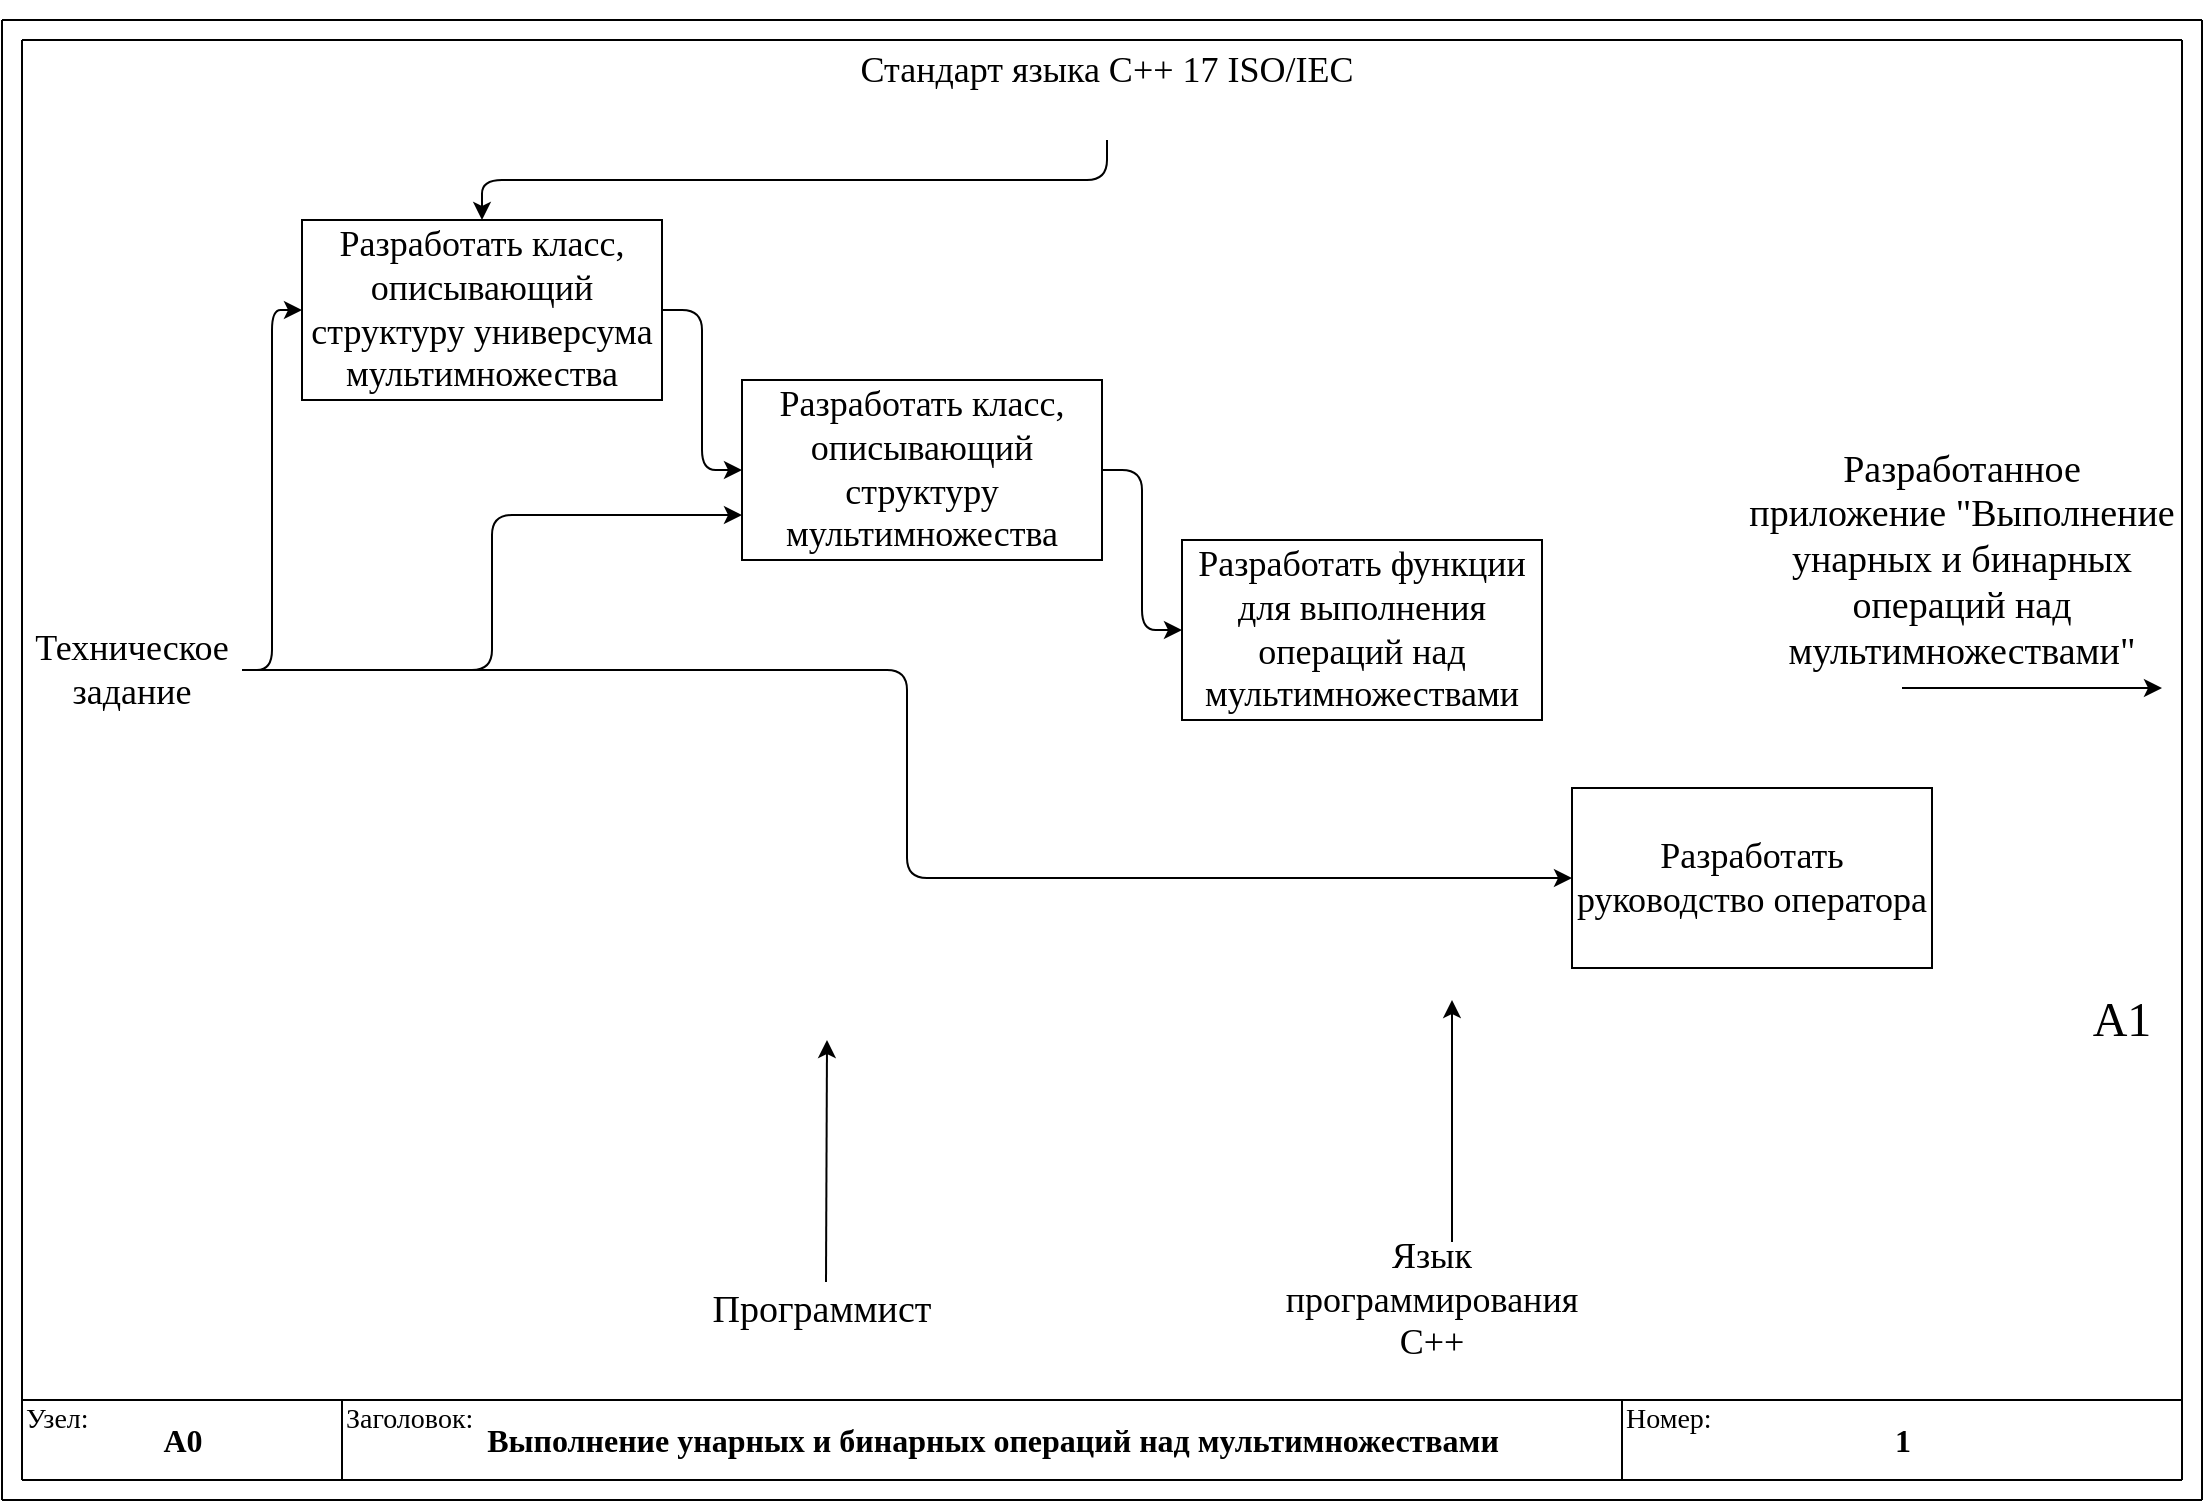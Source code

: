<mxfile version="25.0.3" pages="4">
  <diagram id="prtHgNgQTEPvFCAcTncT" name="А0">
    <mxGraphModel dx="875" dy="473" grid="1" gridSize="10" guides="1" tooltips="1" connect="1" arrows="1" fold="1" page="1" pageScale="1" pageWidth="1169" pageHeight="827" math="0" shadow="0">
      <root>
        <mxCell id="0" />
        <mxCell id="1" parent="0" />
        <mxCell id="Uew0Yla6Prt6zQiZW6Xn-4" value="" style="endArrow=none;html=1;fontFamily=Times New Roman;" parent="1" edge="1">
          <mxGeometry width="50" height="50" relative="1" as="geometry">
            <mxPoint x="40" y="40" as="sourcePoint" />
            <mxPoint x="40" y="760" as="targetPoint" />
          </mxGeometry>
        </mxCell>
        <mxCell id="Uew0Yla6Prt6zQiZW6Xn-6" value="" style="endArrow=none;html=1;fontFamily=Times New Roman;" parent="1" edge="1">
          <mxGeometry width="50" height="50" relative="1" as="geometry">
            <mxPoint x="1120" y="40" as="sourcePoint" />
            <mxPoint x="1120" y="760" as="targetPoint" />
          </mxGeometry>
        </mxCell>
        <mxCell id="Uew0Yla6Prt6zQiZW6Xn-7" value="" style="endArrow=none;html=1;fontFamily=Times New Roman;" parent="1" edge="1">
          <mxGeometry width="50" height="50" relative="1" as="geometry">
            <mxPoint x="40" y="760" as="sourcePoint" />
            <mxPoint x="1120" y="760" as="targetPoint" />
          </mxGeometry>
        </mxCell>
        <mxCell id="Uew0Yla6Prt6zQiZW6Xn-8" value="" style="endArrow=none;html=1;fontFamily=Times New Roman;" parent="1" edge="1">
          <mxGeometry width="50" height="50" relative="1" as="geometry">
            <mxPoint x="30" y="30" as="sourcePoint" />
            <mxPoint x="30" y="770" as="targetPoint" />
          </mxGeometry>
        </mxCell>
        <mxCell id="Uew0Yla6Prt6zQiZW6Xn-9" value="" style="endArrow=none;html=1;fontFamily=Times New Roman;" parent="1" edge="1">
          <mxGeometry width="50" height="50" relative="1" as="geometry">
            <mxPoint x="1130" y="30" as="sourcePoint" />
            <mxPoint x="1130" y="770" as="targetPoint" />
          </mxGeometry>
        </mxCell>
        <mxCell id="Uew0Yla6Prt6zQiZW6Xn-10" value="" style="endArrow=none;html=1;fontFamily=Times New Roman;" parent="1" edge="1">
          <mxGeometry width="50" height="50" relative="1" as="geometry">
            <mxPoint x="30" y="770" as="sourcePoint" />
            <mxPoint x="1130" y="770" as="targetPoint" />
          </mxGeometry>
        </mxCell>
        <mxCell id="Uew0Yla6Prt6zQiZW6Xn-11" value="" style="endArrow=none;html=1;fontFamily=Times New Roman;" parent="1" edge="1">
          <mxGeometry width="50" height="50" relative="1" as="geometry">
            <mxPoint x="40" y="720" as="sourcePoint" />
            <mxPoint x="1120" y="720" as="targetPoint" />
          </mxGeometry>
        </mxCell>
        <mxCell id="Uew0Yla6Prt6zQiZW6Xn-13" value="" style="endArrow=none;html=1;fontFamily=Times New Roman;" parent="1" edge="1">
          <mxGeometry width="50" height="50" relative="1" as="geometry">
            <mxPoint x="200" y="720" as="sourcePoint" />
            <mxPoint x="200" y="760" as="targetPoint" />
          </mxGeometry>
        </mxCell>
        <mxCell id="Uew0Yla6Prt6zQiZW6Xn-14" value="" style="endArrow=none;html=1;fontFamily=Times New Roman;" parent="1" edge="1">
          <mxGeometry width="50" height="50" relative="1" as="geometry">
            <mxPoint x="840" y="720" as="sourcePoint" />
            <mxPoint x="840" y="760" as="targetPoint" />
          </mxGeometry>
        </mxCell>
        <mxCell id="Uew0Yla6Prt6zQiZW6Xn-18" value="&lt;font style=&quot;font-size: 14px&quot;&gt;Узел:&lt;br&gt;&lt;/font&gt;" style="text;html=1;strokeColor=none;fillColor=none;align=left;verticalAlign=middle;whiteSpace=wrap;rounded=0;fontFamily=Times New Roman;" parent="1" vertex="1">
          <mxGeometry x="40" y="720" width="160" height="20" as="geometry" />
        </mxCell>
        <mxCell id="Uew0Yla6Prt6zQiZW6Xn-20" value="&lt;font style=&quot;font-size: 14px&quot;&gt;Заголовок:&lt;br&gt;&lt;/font&gt;" style="text;html=1;strokeColor=none;fillColor=none;align=left;verticalAlign=middle;whiteSpace=wrap;rounded=0;fontFamily=Times New Roman;" parent="1" vertex="1">
          <mxGeometry x="200" y="720" width="160" height="20" as="geometry" />
        </mxCell>
        <mxCell id="Uew0Yla6Prt6zQiZW6Xn-21" value="&lt;font style=&quot;font-size: 14px&quot;&gt;Номер:&lt;br&gt;&lt;/font&gt;" style="text;html=1;strokeColor=none;fillColor=none;align=left;verticalAlign=middle;whiteSpace=wrap;rounded=0;fontFamily=Times New Roman;" parent="1" vertex="1">
          <mxGeometry x="840" y="720" width="160" height="20" as="geometry" />
        </mxCell>
        <mxCell id="Uew0Yla6Prt6zQiZW6Xn-55" value="&lt;font style=&quot;font-size: 16px&quot;&gt;&lt;b&gt;A0&lt;/b&gt;&lt;/font&gt;" style="text;html=1;align=center;verticalAlign=middle;resizable=0;points=[];autosize=1;fontFamily=Times New Roman;" parent="1" vertex="1">
          <mxGeometry x="100" y="725" width="40" height="30" as="geometry" />
        </mxCell>
        <mxCell id="Uew0Yla6Prt6zQiZW6Xn-56" value="&lt;font style=&quot;font-size: 16px&quot;&gt;&lt;b&gt;1&lt;/b&gt;&lt;/font&gt;" style="text;html=1;align=center;verticalAlign=middle;resizable=0;points=[];autosize=1;fontFamily=Times New Roman;" parent="1" vertex="1">
          <mxGeometry x="965" y="725" width="30" height="30" as="geometry" />
        </mxCell>
        <mxCell id="Uew0Yla6Prt6zQiZW6Xn-57" value="&lt;span style=&quot;font-size: 16px;&quot;&gt;&lt;b&gt;Выполнение унарных и бинарных операций над мультимножествами&lt;/b&gt;&lt;/span&gt;" style="text;html=1;align=center;verticalAlign=middle;resizable=0;points=[];autosize=1;fontFamily=Times New Roman;" parent="1" vertex="1">
          <mxGeometry x="260" y="725" width="530" height="30" as="geometry" />
        </mxCell>
        <mxCell id="ajZ88O6Vmv732C0X6L43-8" style="edgeStyle=orthogonalEdgeStyle;shape=connector;rounded=1;orthogonalLoop=1;jettySize=auto;html=1;exitX=1;exitY=0.5;exitDx=0;exitDy=0;entryX=0;entryY=0.5;entryDx=0;entryDy=0;strokeColor=default;align=center;verticalAlign=middle;fontFamily=Times New Roman;fontSize=11;fontColor=default;labelBackgroundColor=default;endArrow=classic;" edge="1" parent="1" source="LuxTSQU5v92ErtQp-Zo4-1" target="ajZ88O6Vmv732C0X6L43-4">
          <mxGeometry relative="1" as="geometry" />
        </mxCell>
        <mxCell id="LuxTSQU5v92ErtQp-Zo4-1" value="&lt;font style=&quot;font-size: 18px;&quot;&gt;Разработать класс, описывающий структуру универсума мультимножества&lt;/font&gt;" style="rounded=0;whiteSpace=wrap;html=1;fontFamily=Times New Roman;" parent="1" vertex="1">
          <mxGeometry x="180" y="130" width="180" height="90" as="geometry" />
        </mxCell>
        <mxCell id="LuxTSQU5v92ErtQp-Zo4-2" value="" style="endArrow=classic;html=1;fontFamily=Times New Roman;entryX=0;entryY=0.5;entryDx=0;entryDy=0;edgeStyle=orthogonalEdgeStyle;exitX=1;exitY=0.5;exitDx=0;exitDy=0;" parent="1" target="LuxTSQU5v92ErtQp-Zo4-1" edge="1" source="HvOvZX6leKGn5obHhKEP-7">
          <mxGeometry width="50" height="50" relative="1" as="geometry">
            <mxPoint x="140" y="364" as="sourcePoint" />
            <mxPoint x="230" y="364" as="targetPoint" />
          </mxGeometry>
        </mxCell>
        <mxCell id="LuxTSQU5v92ErtQp-Zo4-4" value="" style="endArrow=classic;html=1;entryX=0.25;entryY=1;entryDx=0;entryDy=0;fontFamily=Times New Roman;" parent="1" edge="1">
          <mxGeometry width="50" height="50" relative="1" as="geometry">
            <mxPoint x="442" y="661" as="sourcePoint" />
            <mxPoint x="442.5" y="540" as="targetPoint" />
          </mxGeometry>
        </mxCell>
        <mxCell id="LuxTSQU5v92ErtQp-Zo4-5" value="" style="endArrow=classic;html=1;entryX=0.5;entryY=1;entryDx=0;entryDy=0;fontFamily=Times New Roman;" parent="1" edge="1">
          <mxGeometry width="50" height="50" relative="1" as="geometry">
            <mxPoint x="755" y="641" as="sourcePoint" />
            <mxPoint x="755" y="520" as="targetPoint" />
          </mxGeometry>
        </mxCell>
        <mxCell id="LuxTSQU5v92ErtQp-Zo4-7" value="" style="endArrow=classic;html=1;exitX=1;exitY=0.5;exitDx=0;exitDy=0;fontFamily=Times New Roman;" parent="1" edge="1">
          <mxGeometry width="50" height="50" relative="1" as="geometry">
            <mxPoint x="980" y="364" as="sourcePoint" />
            <mxPoint x="1110" y="364" as="targetPoint" />
          </mxGeometry>
        </mxCell>
        <mxCell id="LuxTSQU5v92ErtQp-Zo4-8" value="&lt;font style=&quot;font-size: 24px&quot;&gt;А&lt;/font&gt;&lt;font style=&quot;font-size: 24px;&quot;&gt;1&lt;/font&gt;" style="text;html=1;strokeColor=none;fillColor=none;align=center;verticalAlign=middle;whiteSpace=wrap;rounded=0;fontFamily=Times New Roman;" parent="1" vertex="1">
          <mxGeometry x="1070" y="520" width="40" height="20" as="geometry" />
        </mxCell>
        <mxCell id="HvOvZX6leKGn5obHhKEP-1" value="&lt;font style=&quot;font-size: 19px&quot;&gt;Программист&lt;/font&gt;" style="text;html=1;strokeColor=none;fillColor=none;align=center;verticalAlign=middle;whiteSpace=wrap;rounded=0;fontFamily=Times New Roman;" parent="1" vertex="1">
          <mxGeometry x="390" y="660" width="100" height="30" as="geometry" />
        </mxCell>
        <mxCell id="HvOvZX6leKGn5obHhKEP-2" value="&lt;font style=&quot;font-size: 18px&quot;&gt;Язык программирования С++&lt;/font&gt;" style="text;html=1;strokeColor=none;fillColor=none;align=center;verticalAlign=middle;whiteSpace=wrap;rounded=0;fontFamily=Times New Roman;" parent="1" vertex="1">
          <mxGeometry x="670" y="650" width="150" height="40" as="geometry" />
        </mxCell>
        <mxCell id="HvOvZX6leKGn5obHhKEP-5" value="&lt;font style=&quot;font-size: 19px&quot;&gt;Разработанное приложение &quot;Выполнение унарных и бинарных операций над мультимножествами&quot;&lt;/font&gt;" style="text;html=1;strokeColor=none;fillColor=none;align=center;verticalAlign=middle;whiteSpace=wrap;rounded=0;fontFamily=Times New Roman;" parent="1" vertex="1">
          <mxGeometry x="900" y="260" width="220" height="80" as="geometry" />
        </mxCell>
        <mxCell id="HvOvZX6leKGn5obHhKEP-6" value="&lt;font style=&quot;font-size: 18px;&quot;&gt;Стандарт языка C++ 17 ISO/IEC&lt;/font&gt;" style="text;html=1;strokeColor=none;fillColor=none;align=center;verticalAlign=middle;whiteSpace=wrap;rounded=0;fontFamily=Times New Roman;" parent="1" vertex="1">
          <mxGeometry x="440" y="20" width="285" height="70" as="geometry" />
        </mxCell>
        <mxCell id="ajZ88O6Vmv732C0X6L43-10" style="edgeStyle=orthogonalEdgeStyle;shape=connector;rounded=1;orthogonalLoop=1;jettySize=auto;html=1;exitX=1;exitY=0.5;exitDx=0;exitDy=0;entryX=0;entryY=0.75;entryDx=0;entryDy=0;strokeColor=default;align=center;verticalAlign=middle;fontFamily=Times New Roman;fontSize=11;fontColor=default;labelBackgroundColor=default;endArrow=classic;" edge="1" parent="1" source="HvOvZX6leKGn5obHhKEP-7" target="ajZ88O6Vmv732C0X6L43-4">
          <mxGeometry relative="1" as="geometry" />
        </mxCell>
        <mxCell id="ajZ88O6Vmv732C0X6L43-11" style="edgeStyle=orthogonalEdgeStyle;shape=connector;rounded=1;orthogonalLoop=1;jettySize=auto;html=1;exitX=1;exitY=0.5;exitDx=0;exitDy=0;entryX=0;entryY=0.5;entryDx=0;entryDy=0;strokeColor=default;align=center;verticalAlign=middle;fontFamily=Times New Roman;fontSize=11;fontColor=default;labelBackgroundColor=default;endArrow=classic;" edge="1" parent="1" source="HvOvZX6leKGn5obHhKEP-7" target="ajZ88O6Vmv732C0X6L43-6">
          <mxGeometry relative="1" as="geometry" />
        </mxCell>
        <mxCell id="HvOvZX6leKGn5obHhKEP-7" value="&lt;font style=&quot;font-size: 18px;&quot;&gt;Техническое задание&lt;/font&gt;" style="text;html=1;strokeColor=none;fillColor=none;align=center;verticalAlign=middle;whiteSpace=wrap;rounded=0;fontFamily=Times New Roman;" parent="1" vertex="1">
          <mxGeometry x="40" y="320" width="110" height="70" as="geometry" />
        </mxCell>
        <mxCell id="iMBKR7RLEY0y5uDUyegL-1" value="" style="endArrow=none;html=1;rounded=0;fontFamily=Times New Roman;" parent="1" edge="1">
          <mxGeometry width="50" height="50" relative="1" as="geometry">
            <mxPoint x="40" y="40" as="sourcePoint" />
            <mxPoint x="1120" y="40" as="targetPoint" />
          </mxGeometry>
        </mxCell>
        <mxCell id="iMBKR7RLEY0y5uDUyegL-2" value="" style="endArrow=none;html=1;rounded=0;fontFamily=Times New Roman;" parent="1" edge="1">
          <mxGeometry width="50" height="50" relative="1" as="geometry">
            <mxPoint x="30" y="30" as="sourcePoint" />
            <mxPoint x="1130" y="30" as="targetPoint" />
          </mxGeometry>
        </mxCell>
        <mxCell id="ajZ88O6Vmv732C0X6L43-9" style="edgeStyle=orthogonalEdgeStyle;shape=connector;rounded=1;orthogonalLoop=1;jettySize=auto;html=1;exitX=1;exitY=0.5;exitDx=0;exitDy=0;entryX=0;entryY=0.5;entryDx=0;entryDy=0;strokeColor=default;align=center;verticalAlign=middle;fontFamily=Times New Roman;fontSize=11;fontColor=default;labelBackgroundColor=default;endArrow=classic;" edge="1" parent="1" source="ajZ88O6Vmv732C0X6L43-4" target="ajZ88O6Vmv732C0X6L43-5">
          <mxGeometry relative="1" as="geometry" />
        </mxCell>
        <mxCell id="ajZ88O6Vmv732C0X6L43-4" value="&lt;font style=&quot;font-size: 18px;&quot;&gt;Разработать класс, описывающий структуру мультимножества&lt;/font&gt;" style="rounded=0;whiteSpace=wrap;html=1;fontFamily=Times New Roman;" vertex="1" parent="1">
          <mxGeometry x="400" y="210" width="180" height="90" as="geometry" />
        </mxCell>
        <mxCell id="ajZ88O6Vmv732C0X6L43-5" value="&lt;font style=&quot;font-size: 18px;&quot;&gt;Разработать функции для выполнения операций над мультимножествами&lt;/font&gt;" style="rounded=0;whiteSpace=wrap;html=1;fontFamily=Times New Roman;" vertex="1" parent="1">
          <mxGeometry x="620" y="290" width="180" height="90" as="geometry" />
        </mxCell>
        <mxCell id="ajZ88O6Vmv732C0X6L43-6" value="&lt;font style=&quot;font-size: 18px;&quot;&gt;Разработать руководство оператора&lt;/font&gt;" style="rounded=0;whiteSpace=wrap;html=1;fontFamily=Times New Roman;" vertex="1" parent="1">
          <mxGeometry x="815" y="414" width="180" height="90" as="geometry" />
        </mxCell>
        <mxCell id="ajZ88O6Vmv732C0X6L43-7" value="" style="endArrow=classic;html=1;rounded=1;strokeColor=default;align=center;verticalAlign=middle;fontFamily=Times New Roman;fontSize=11;fontColor=default;labelBackgroundColor=default;edgeStyle=orthogonalEdgeStyle;entryX=0.5;entryY=0;entryDx=0;entryDy=0;exitX=0.5;exitY=1;exitDx=0;exitDy=0;" edge="1" parent="1" source="HvOvZX6leKGn5obHhKEP-6" target="LuxTSQU5v92ErtQp-Zo4-1">
          <mxGeometry width="50" height="50" relative="1" as="geometry">
            <mxPoint x="520" y="170" as="sourcePoint" />
            <mxPoint x="570" y="120" as="targetPoint" />
          </mxGeometry>
        </mxCell>
      </root>
    </mxGraphModel>
  </diagram>
  <diagram id="B2SgbEwscpRcc49JrEvs" name="А00">
    <mxGraphModel dx="782" dy="497" grid="1" gridSize="10" guides="1" tooltips="1" connect="1" arrows="1" fold="1" page="1" pageScale="1" pageWidth="1169" pageHeight="827" math="0" shadow="0">
      <root>
        <mxCell id="nbSjtJTDXPJ8Vu1gGn6M-0" />
        <mxCell id="nbSjtJTDXPJ8Vu1gGn6M-1" parent="nbSjtJTDXPJ8Vu1gGn6M-0" />
        <mxCell id="tmKrGtCAVL1q9wnm4jnU-0" value="" style="endArrow=none;html=1;" parent="nbSjtJTDXPJ8Vu1gGn6M-1" edge="1">
          <mxGeometry width="50" height="50" relative="1" as="geometry">
            <mxPoint x="40" y="40" as="sourcePoint" />
            <mxPoint x="40" y="760" as="targetPoint" />
          </mxGeometry>
        </mxCell>
        <mxCell id="tmKrGtCAVL1q9wnm4jnU-1" value="" style="endArrow=none;html=1;" parent="nbSjtJTDXPJ8Vu1gGn6M-1" edge="1">
          <mxGeometry width="50" height="50" relative="1" as="geometry">
            <mxPoint x="30" y="40" as="sourcePoint" />
            <mxPoint x="1130" y="40" as="targetPoint" />
          </mxGeometry>
        </mxCell>
        <mxCell id="tmKrGtCAVL1q9wnm4jnU-2" value="" style="endArrow=none;html=1;" parent="nbSjtJTDXPJ8Vu1gGn6M-1" edge="1">
          <mxGeometry width="50" height="50" relative="1" as="geometry">
            <mxPoint x="1120" y="40" as="sourcePoint" />
            <mxPoint x="1120" y="760" as="targetPoint" />
          </mxGeometry>
        </mxCell>
        <mxCell id="tmKrGtCAVL1q9wnm4jnU-3" value="" style="endArrow=none;html=1;" parent="nbSjtJTDXPJ8Vu1gGn6M-1" edge="1">
          <mxGeometry width="50" height="50" relative="1" as="geometry">
            <mxPoint x="40" y="760" as="sourcePoint" />
            <mxPoint x="1120" y="760" as="targetPoint" />
          </mxGeometry>
        </mxCell>
        <mxCell id="tmKrGtCAVL1q9wnm4jnU-4" value="" style="endArrow=none;html=1;" parent="nbSjtJTDXPJ8Vu1gGn6M-1" edge="1">
          <mxGeometry width="50" height="50" relative="1" as="geometry">
            <mxPoint x="30" y="40" as="sourcePoint" />
            <mxPoint x="30" y="770" as="targetPoint" />
          </mxGeometry>
        </mxCell>
        <mxCell id="tmKrGtCAVL1q9wnm4jnU-5" value="" style="endArrow=none;html=1;" parent="nbSjtJTDXPJ8Vu1gGn6M-1" edge="1">
          <mxGeometry width="50" height="50" relative="1" as="geometry">
            <mxPoint x="1130" y="40" as="sourcePoint" />
            <mxPoint x="1130" y="770" as="targetPoint" />
          </mxGeometry>
        </mxCell>
        <mxCell id="tmKrGtCAVL1q9wnm4jnU-6" value="" style="endArrow=none;html=1;" parent="nbSjtJTDXPJ8Vu1gGn6M-1" edge="1">
          <mxGeometry width="50" height="50" relative="1" as="geometry">
            <mxPoint x="30" y="770" as="sourcePoint" />
            <mxPoint x="1130" y="770" as="targetPoint" />
          </mxGeometry>
        </mxCell>
        <mxCell id="tmKrGtCAVL1q9wnm4jnU-7" value="" style="endArrow=none;html=1;" parent="nbSjtJTDXPJ8Vu1gGn6M-1" edge="1">
          <mxGeometry width="50" height="50" relative="1" as="geometry">
            <mxPoint x="40" y="720" as="sourcePoint" />
            <mxPoint x="1120" y="720" as="targetPoint" />
          </mxGeometry>
        </mxCell>
        <mxCell id="tmKrGtCAVL1q9wnm4jnU-8" value="" style="endArrow=none;html=1;" parent="nbSjtJTDXPJ8Vu1gGn6M-1" edge="1">
          <mxGeometry width="50" height="50" relative="1" as="geometry">
            <mxPoint x="40" y="120" as="sourcePoint" />
            <mxPoint x="1120" y="120" as="targetPoint" />
          </mxGeometry>
        </mxCell>
        <mxCell id="tmKrGtCAVL1q9wnm4jnU-9" value="" style="endArrow=none;html=1;" parent="nbSjtJTDXPJ8Vu1gGn6M-1" edge="1">
          <mxGeometry width="50" height="50" relative="1" as="geometry">
            <mxPoint x="200" y="720" as="sourcePoint" />
            <mxPoint x="200" y="760" as="targetPoint" />
          </mxGeometry>
        </mxCell>
        <mxCell id="tmKrGtCAVL1q9wnm4jnU-10" value="" style="endArrow=none;html=1;" parent="nbSjtJTDXPJ8Vu1gGn6M-1" edge="1">
          <mxGeometry width="50" height="50" relative="1" as="geometry">
            <mxPoint x="840" y="720" as="sourcePoint" />
            <mxPoint x="840" y="760" as="targetPoint" />
          </mxGeometry>
        </mxCell>
        <mxCell id="tmKrGtCAVL1q9wnm4jnU-11" value="" style="endArrow=none;html=1;" parent="nbSjtJTDXPJ8Vu1gGn6M-1" edge="1">
          <mxGeometry width="50" height="50" relative="1" as="geometry">
            <mxPoint x="160" y="40" as="sourcePoint" />
            <mxPoint x="160" y="120" as="targetPoint" />
          </mxGeometry>
        </mxCell>
        <mxCell id="tmKrGtCAVL1q9wnm4jnU-12" value="" style="endArrow=none;html=1;" parent="nbSjtJTDXPJ8Vu1gGn6M-1" edge="1">
          <mxGeometry width="50" height="50" relative="1" as="geometry">
            <mxPoint x="560" y="40" as="sourcePoint" />
            <mxPoint x="560" y="120" as="targetPoint" />
          </mxGeometry>
        </mxCell>
        <mxCell id="tmKrGtCAVL1q9wnm4jnU-13" value="" style="endArrow=none;html=1;" parent="nbSjtJTDXPJ8Vu1gGn6M-1" edge="1">
          <mxGeometry width="50" height="50" relative="1" as="geometry">
            <mxPoint x="1000" y="40" as="sourcePoint" />
            <mxPoint x="1000" y="120" as="targetPoint" />
          </mxGeometry>
        </mxCell>
        <mxCell id="tmKrGtCAVL1q9wnm4jnU-14" value="&lt;font style=&quot;font-size: 14px&quot;&gt;Узел:&lt;br&gt;&lt;/font&gt;" style="text;html=1;strokeColor=none;fillColor=none;align=left;verticalAlign=middle;whiteSpace=wrap;rounded=0;" parent="nbSjtJTDXPJ8Vu1gGn6M-1" vertex="1">
          <mxGeometry x="40" y="720" width="160" height="20" as="geometry" />
        </mxCell>
        <mxCell id="tmKrGtCAVL1q9wnm4jnU-15" value="&lt;font style=&quot;font-size: 14px&quot;&gt;Заголовок:&lt;br&gt;&lt;/font&gt;" style="text;html=1;strokeColor=none;fillColor=none;align=left;verticalAlign=middle;whiteSpace=wrap;rounded=0;" parent="nbSjtJTDXPJ8Vu1gGn6M-1" vertex="1">
          <mxGeometry x="200" y="720" width="160" height="20" as="geometry" />
        </mxCell>
        <mxCell id="tmKrGtCAVL1q9wnm4jnU-16" value="&lt;font style=&quot;font-size: 14px&quot;&gt;Номер:&lt;br&gt;&lt;/font&gt;" style="text;html=1;strokeColor=none;fillColor=none;align=left;verticalAlign=middle;whiteSpace=wrap;rounded=0;" parent="nbSjtJTDXPJ8Vu1gGn6M-1" vertex="1">
          <mxGeometry x="840" y="720" width="160" height="20" as="geometry" />
        </mxCell>
        <mxCell id="tmKrGtCAVL1q9wnm4jnU-17" value="&lt;font style=&quot;font-size: 12px&quot;&gt;Используется в:&lt;/font&gt;" style="text;html=1;align=center;verticalAlign=middle;resizable=0;points=[];autosize=1;" parent="nbSjtJTDXPJ8Vu1gGn6M-1" vertex="1">
          <mxGeometry x="50" y="40" width="100" height="20" as="geometry" />
        </mxCell>
        <mxCell id="tmKrGtCAVL1q9wnm4jnU-18" value="Автор:" style="text;html=1;align=center;verticalAlign=middle;resizable=0;points=[];autosize=1;" parent="nbSjtJTDXPJ8Vu1gGn6M-1" vertex="1">
          <mxGeometry x="160" y="40" width="50" height="20" as="geometry" />
        </mxCell>
        <mxCell id="tmKrGtCAVL1q9wnm4jnU-19" value="Проект:" style="text;html=1;align=center;verticalAlign=middle;resizable=0;points=[];autosize=1;" parent="nbSjtJTDXPJ8Vu1gGn6M-1" vertex="1">
          <mxGeometry x="160" y="70" width="60" height="20" as="geometry" />
        </mxCell>
        <mxCell id="tmKrGtCAVL1q9wnm4jnU-20" value="Замечания:" style="text;html=1;align=center;verticalAlign=middle;resizable=0;points=[];autosize=1;" parent="nbSjtJTDXPJ8Vu1gGn6M-1" vertex="1">
          <mxGeometry x="160" y="100" width="80" height="20" as="geometry" />
        </mxCell>
        <mxCell id="tmKrGtCAVL1q9wnm4jnU-21" value="Дата:" style="text;html=1;align=left;verticalAlign=middle;resizable=0;points=[];autosize=1;" parent="nbSjtJTDXPJ8Vu1gGn6M-1" vertex="1">
          <mxGeometry x="360" y="40" width="50" height="20" as="geometry" />
        </mxCell>
        <mxCell id="tmKrGtCAVL1q9wnm4jnU-22" value="Время:" style="text;html=1;align=left;verticalAlign=middle;resizable=0;points=[];autosize=1;" parent="nbSjtJTDXPJ8Vu1gGn6M-1" vertex="1">
          <mxGeometry x="360" y="70" width="50" height="20" as="geometry" />
        </mxCell>
        <mxCell id="tmKrGtCAVL1q9wnm4jnU-23" value="Версия:" style="text;html=1;align=left;verticalAlign=middle;resizable=0;points=[];autosize=1;" parent="nbSjtJTDXPJ8Vu1gGn6M-1" vertex="1">
          <mxGeometry x="360" y="100" width="60" height="20" as="geometry" />
        </mxCell>
        <mxCell id="tmKrGtCAVL1q9wnm4jnU-24" value="Контекст:" style="text;html=1;align=center;verticalAlign=middle;resizable=0;points=[];autosize=1;" parent="nbSjtJTDXPJ8Vu1gGn6M-1" vertex="1">
          <mxGeometry x="1000" y="40" width="70" height="20" as="geometry" />
        </mxCell>
        <mxCell id="tmKrGtCAVL1q9wnm4jnU-25" value="" style="endArrow=none;html=1;" parent="nbSjtJTDXPJ8Vu1gGn6M-1" edge="1">
          <mxGeometry width="50" height="50" relative="1" as="geometry">
            <mxPoint x="590" y="40" as="sourcePoint" />
            <mxPoint x="590" y="120" as="targetPoint" />
          </mxGeometry>
        </mxCell>
        <mxCell id="tmKrGtCAVL1q9wnm4jnU-26" value="" style="endArrow=none;html=1;" parent="nbSjtJTDXPJ8Vu1gGn6M-1" edge="1">
          <mxGeometry width="50" height="50" relative="1" as="geometry">
            <mxPoint x="560" y="60" as="sourcePoint" />
            <mxPoint x="1000" y="61" as="targetPoint" />
          </mxGeometry>
        </mxCell>
        <mxCell id="tmKrGtCAVL1q9wnm4jnU-27" value="" style="endArrow=none;html=1;" parent="nbSjtJTDXPJ8Vu1gGn6M-1" edge="1">
          <mxGeometry width="50" height="50" relative="1" as="geometry">
            <mxPoint x="560" y="80" as="sourcePoint" />
            <mxPoint x="1000" y="80" as="targetPoint" />
          </mxGeometry>
        </mxCell>
        <mxCell id="tmKrGtCAVL1q9wnm4jnU-28" value="" style="endArrow=none;html=1;" parent="nbSjtJTDXPJ8Vu1gGn6M-1" edge="1">
          <mxGeometry width="50" height="50" relative="1" as="geometry">
            <mxPoint x="560" y="100" as="sourcePoint" />
            <mxPoint x="1000" y="100" as="targetPoint" />
          </mxGeometry>
        </mxCell>
        <mxCell id="tmKrGtCAVL1q9wnm4jnU-29" value="&amp;nbsp;Рабочая версия" style="text;html=1;strokeColor=none;fillColor=none;align=left;verticalAlign=middle;whiteSpace=wrap;rounded=0;" parent="nbSjtJTDXPJ8Vu1gGn6M-1" vertex="1">
          <mxGeometry x="590" y="40" width="100" height="20" as="geometry" />
        </mxCell>
        <mxCell id="tmKrGtCAVL1q9wnm4jnU-30" value="&amp;nbsp;Проект" style="text;html=1;align=left;verticalAlign=middle;resizable=0;points=[];autosize=1;" parent="nbSjtJTDXPJ8Vu1gGn6M-1" vertex="1">
          <mxGeometry x="590" y="60" width="60" height="20" as="geometry" />
        </mxCell>
        <mxCell id="tmKrGtCAVL1q9wnm4jnU-31" value="&amp;nbsp;Рекомендовано" style="text;html=1;align=left;verticalAlign=middle;resizable=0;points=[];autosize=1;" parent="nbSjtJTDXPJ8Vu1gGn6M-1" vertex="1">
          <mxGeometry x="590" y="80" width="110" height="20" as="geometry" />
        </mxCell>
        <mxCell id="tmKrGtCAVL1q9wnm4jnU-32" value="&amp;nbsp;Публикация" style="text;html=1;align=left;verticalAlign=middle;resizable=0;points=[];autosize=1;" parent="nbSjtJTDXPJ8Vu1gGn6M-1" vertex="1">
          <mxGeometry x="590" y="100" width="90" height="20" as="geometry" />
        </mxCell>
        <mxCell id="tmKrGtCAVL1q9wnm4jnU-33" value="" style="endArrow=none;html=1;" parent="nbSjtJTDXPJ8Vu1gGn6M-1" edge="1">
          <mxGeometry width="50" height="50" relative="1" as="geometry">
            <mxPoint x="720" y="40" as="sourcePoint" />
            <mxPoint x="720" y="120" as="targetPoint" />
          </mxGeometry>
        </mxCell>
        <mxCell id="tmKrGtCAVL1q9wnm4jnU-34" value="" style="endArrow=none;html=1;" parent="nbSjtJTDXPJ8Vu1gGn6M-1" edge="1">
          <mxGeometry width="50" height="50" relative="1" as="geometry">
            <mxPoint x="880" y="40" as="sourcePoint" />
            <mxPoint x="880" y="120" as="targetPoint" />
          </mxGeometry>
        </mxCell>
        <mxCell id="tmKrGtCAVL1q9wnm4jnU-35" value="Читатель" style="text;html=1;strokeColor=none;fillColor=none;align=center;verticalAlign=middle;whiteSpace=wrap;rounded=0;" parent="nbSjtJTDXPJ8Vu1gGn6M-1" vertex="1">
          <mxGeometry x="720" y="40" width="160" height="20" as="geometry" />
        </mxCell>
        <mxCell id="tmKrGtCAVL1q9wnm4jnU-36" value="Дата" style="text;html=1;strokeColor=none;fillColor=none;align=center;verticalAlign=middle;whiteSpace=wrap;rounded=0;" parent="nbSjtJTDXPJ8Vu1gGn6M-1" vertex="1">
          <mxGeometry x="880" y="40" width="120" height="20" as="geometry" />
        </mxCell>
        <mxCell id="tmKrGtCAVL1q9wnm4jnU-37" value="&lt;b&gt;&lt;font style=&quot;font-size: 11px&quot;&gt;Абдрашитова Луиза&lt;/font&gt;&lt;/b&gt;" style="text;html=1;strokeColor=none;fillColor=none;align=center;verticalAlign=middle;whiteSpace=wrap;rounded=0;" parent="nbSjtJTDXPJ8Vu1gGn6M-1" vertex="1">
          <mxGeometry x="230" y="40" width="120" height="20" as="geometry" />
        </mxCell>
        <mxCell id="tmKrGtCAVL1q9wnm4jnU-38" value="&lt;b&gt;Записная книжка&lt;/b&gt;" style="text;html=1;align=center;verticalAlign=middle;resizable=0;points=[];autosize=1;" parent="nbSjtJTDXPJ8Vu1gGn6M-1" vertex="1">
          <mxGeometry x="230" y="70" width="120" height="20" as="geometry" />
        </mxCell>
        <mxCell id="tmKrGtCAVL1q9wnm4jnU-39" style="edgeStyle=orthogonalEdgeStyle;rounded=0;orthogonalLoop=1;jettySize=auto;html=1;exitX=0.5;exitY=1;exitDx=0;exitDy=0;" parent="nbSjtJTDXPJ8Vu1gGn6M-1" source="tmKrGtCAVL1q9wnm4jnU-37" target="tmKrGtCAVL1q9wnm4jnU-37" edge="1">
          <mxGeometry relative="1" as="geometry" />
        </mxCell>
        <mxCell id="tmKrGtCAVL1q9wnm4jnU-40" value="1 2 3 4 5 6 7 8 9 10" style="text;html=1;strokeColor=none;fillColor=none;align=center;verticalAlign=middle;whiteSpace=wrap;rounded=0;" parent="nbSjtJTDXPJ8Vu1gGn6M-1" vertex="1">
          <mxGeometry x="230" y="100" width="130" height="20" as="geometry" />
        </mxCell>
        <mxCell id="tmKrGtCAVL1q9wnm4jnU-41" value="&lt;b&gt;10.11.202&lt;/b&gt;" style="text;html=1;align=left;verticalAlign=middle;resizable=0;points=[];autosize=1;" parent="nbSjtJTDXPJ8Vu1gGn6M-1" vertex="1">
          <mxGeometry x="440" y="40" width="70" height="20" as="geometry" />
        </mxCell>
        <mxCell id="tmKrGtCAVL1q9wnm4jnU-42" value="&lt;b&gt;22:00&lt;/b&gt;" style="text;html=1;align=left;verticalAlign=middle;resizable=0;points=[];autosize=1;" parent="nbSjtJTDXPJ8Vu1gGn6M-1" vertex="1">
          <mxGeometry x="440" y="70" width="50" height="20" as="geometry" />
        </mxCell>
        <mxCell id="tmKrGtCAVL1q9wnm4jnU-43" value="&lt;b&gt;1&lt;/b&gt;" style="text;html=1;align=left;verticalAlign=middle;resizable=0;points=[];autosize=1;" parent="nbSjtJTDXPJ8Vu1gGn6M-1" vertex="1">
          <mxGeometry x="440" y="100" width="20" height="20" as="geometry" />
        </mxCell>
        <mxCell id="tmKrGtCAVL1q9wnm4jnU-44" value="&lt;font style=&quot;font-size: 10px&quot;&gt;&lt;b&gt;&lt;font style=&quot;font-size: 10px&quot;&gt;Курс &quot;&lt;span style=&quot;font-family: &amp;#34;ubuntu&amp;#34; , &amp;#34;arial&amp;#34; , &amp;#34;helvetica&amp;#34; , sans-serif ; text-align: left ; background-color: rgb(255 , 255 , 255)&quot;&gt;&lt;font style=&quot;font-size: 10px&quot;&gt;Технология разработки программного обеспечения&lt;/font&gt;&lt;/span&gt;&lt;/font&gt;&quot;&lt;/b&gt;&lt;/font&gt;" style="text;html=1;strokeColor=none;fillColor=none;align=center;verticalAlign=middle;whiteSpace=wrap;rounded=0;" parent="nbSjtJTDXPJ8Vu1gGn6M-1" vertex="1">
          <mxGeometry x="40" y="60" width="120" height="60" as="geometry" />
        </mxCell>
        <mxCell id="tmKrGtCAVL1q9wnm4jnU-45" value="" style="verticalLabelPosition=bottom;verticalAlign=top;html=1;shape=mxgraph.basic.tick;fillColor=#000000;" parent="nbSjtJTDXPJ8Vu1gGn6M-1" vertex="1">
          <mxGeometry x="565" y="40" width="15" height="20" as="geometry" />
        </mxCell>
        <mxCell id="tmKrGtCAVL1q9wnm4jnU-47" value="&lt;font style=&quot;font-size: 16px&quot;&gt;&lt;b&gt;A-0&lt;/b&gt;&lt;/font&gt;" style="text;html=1;align=center;verticalAlign=middle;resizable=0;points=[];autosize=1;" parent="nbSjtJTDXPJ8Vu1gGn6M-1" vertex="1">
          <mxGeometry x="100" y="730" width="40" height="20" as="geometry" />
        </mxCell>
        <mxCell id="tmKrGtCAVL1q9wnm4jnU-48" value="&lt;font style=&quot;font-size: 16px&quot;&gt;&lt;b&gt;2&lt;/b&gt;&lt;/font&gt;" style="text;html=1;align=center;verticalAlign=middle;resizable=0;points=[];autosize=1;" parent="nbSjtJTDXPJ8Vu1gGn6M-1" vertex="1">
          <mxGeometry x="970" y="730" width="20" height="20" as="geometry" />
        </mxCell>
        <mxCell id="tmKrGtCAVL1q9wnm4jnU-49" value="&lt;font style=&quot;font-size: 16px&quot;&gt;&lt;b&gt;&lt;br&gt;&lt;br&gt;&lt;span style=&quot;color: rgb(0 , 0 , 0) ; font-family: &amp;#34;times new roman&amp;#34; ; font-style: normal ; letter-spacing: normal ; text-align: center ; text-indent: 0px ; text-transform: none ; word-spacing: 0px ; background-color: rgb(248 , 249 , 250) ; display: inline ; float: none&quot;&gt;Разработать приложение &quot;Телефонный справочник&quot;&lt;/span&gt;&lt;/b&gt;&lt;br&gt;&lt;/font&gt;" style="text;html=1;align=center;verticalAlign=middle;resizable=0;points=[];autosize=1;" parent="nbSjtJTDXPJ8Vu1gGn6M-1" vertex="1">
          <mxGeometry x="290" y="700" width="400" height="50" as="geometry" />
        </mxCell>
        <mxCell id="CKQ0o8Doq7biSPNqDAGJ-0" value="Реализовать основные функции телефонного справочника" style="rounded=0;whiteSpace=wrap;html=1;" parent="nbSjtJTDXPJ8Vu1gGn6M-1" vertex="1">
          <mxGeometry x="160" y="240" width="120" height="60" as="geometry" />
        </mxCell>
        <mxCell id="CKQ0o8Doq7biSPNqDAGJ-1" value="&lt;font style=&quot;font-size: 10px&quot;&gt;Реализовать функции&amp;nbsp; телефонного справочника для работы с файлами&lt;/font&gt;" style="rounded=0;whiteSpace=wrap;html=1;verticalAlign=middle;labelPosition=center;verticalLabelPosition=middle;align=center;spacing=0;" parent="nbSjtJTDXPJ8Vu1gGn6M-1" vertex="1">
          <mxGeometry x="360" y="320" width="120" height="60" as="geometry" />
        </mxCell>
        <mxCell id="CKQ0o8Doq7biSPNqDAGJ-2" value="&lt;font style=&quot;font-size: 10px&quot;&gt;Реализовать графический интерфейс телефонного справочника&lt;/font&gt;" style="rounded=0;whiteSpace=wrap;html=1;" parent="nbSjtJTDXPJ8Vu1gGn6M-1" vertex="1">
          <mxGeometry x="560" y="400" width="120" height="60" as="geometry" />
        </mxCell>
        <mxCell id="CKQ0o8Doq7biSPNqDAGJ-3" value="Объединить реализованные функции в приложение" style="rounded=0;whiteSpace=wrap;html=1;" parent="nbSjtJTDXPJ8Vu1gGn6M-1" vertex="1">
          <mxGeometry x="760" y="480" width="120" height="60" as="geometry" />
        </mxCell>
        <mxCell id="CKQ0o8Doq7biSPNqDAGJ-8" value="" style="endArrow=classic;html=1;entryX=0;entryY=0.5;entryDx=0;entryDy=0;" parent="nbSjtJTDXPJ8Vu1gGn6M-1" target="CKQ0o8Doq7biSPNqDAGJ-2" edge="1">
          <mxGeometry width="50" height="50" relative="1" as="geometry">
            <mxPoint x="70" y="430" as="sourcePoint" />
            <mxPoint x="500" y="370" as="targetPoint" />
          </mxGeometry>
        </mxCell>
        <mxCell id="CKQ0o8Doq7biSPNqDAGJ-9" value="" style="edgeStyle=elbowEdgeStyle;elbow=horizontal;endArrow=classic;html=1;entryX=0;entryY=0.5;entryDx=0;entryDy=0;" parent="nbSjtJTDXPJ8Vu1gGn6M-1" target="CKQ0o8Doq7biSPNqDAGJ-0" edge="1">
          <mxGeometry width="50" height="50" relative="1" as="geometry">
            <mxPoint x="90" y="430" as="sourcePoint" />
            <mxPoint x="140" y="380" as="targetPoint" />
          </mxGeometry>
        </mxCell>
        <mxCell id="CKQ0o8Doq7biSPNqDAGJ-10" value="" style="edgeStyle=elbowEdgeStyle;elbow=horizontal;endArrow=classic;html=1;entryX=0;entryY=0.5;entryDx=0;entryDy=0;" parent="nbSjtJTDXPJ8Vu1gGn6M-1" target="CKQ0o8Doq7biSPNqDAGJ-1" edge="1">
          <mxGeometry width="50" height="50" relative="1" as="geometry">
            <mxPoint x="130" y="430" as="sourcePoint" />
            <mxPoint x="200" y="270" as="targetPoint" />
            <Array as="points">
              <mxPoint x="340" y="390" />
            </Array>
          </mxGeometry>
        </mxCell>
        <mxCell id="CKQ0o8Doq7biSPNqDAGJ-11" value="" style="endArrow=classic;html=1;" parent="nbSjtJTDXPJ8Vu1gGn6M-1" target="CKQ0o8Doq7biSPNqDAGJ-1" edge="1">
          <mxGeometry width="50" height="50" relative="1" as="geometry">
            <mxPoint x="419" y="130" as="sourcePoint" />
            <mxPoint x="470" y="190" as="targetPoint" />
          </mxGeometry>
        </mxCell>
        <mxCell id="CKQ0o8Doq7biSPNqDAGJ-12" value="" style="edgeStyle=elbowEdgeStyle;elbow=vertical;endArrow=classic;html=1;" parent="nbSjtJTDXPJ8Vu1gGn6M-1" target="CKQ0o8Doq7biSPNqDAGJ-0" edge="1">
          <mxGeometry width="50" height="50" relative="1" as="geometry">
            <mxPoint x="420" y="130" as="sourcePoint" />
            <mxPoint x="470" y="160" as="targetPoint" />
            <Array as="points">
              <mxPoint x="310" y="150" />
            </Array>
          </mxGeometry>
        </mxCell>
        <mxCell id="CKQ0o8Doq7biSPNqDAGJ-13" value="" style="edgeStyle=elbowEdgeStyle;elbow=vertical;endArrow=classic;html=1;entryX=0.5;entryY=0;entryDx=0;entryDy=0;" parent="nbSjtJTDXPJ8Vu1gGn6M-1" target="CKQ0o8Doq7biSPNqDAGJ-2" edge="1">
          <mxGeometry width="50" height="50" relative="1" as="geometry">
            <mxPoint x="420" y="140" as="sourcePoint" />
            <mxPoint x="490" y="290" as="targetPoint" />
            <Array as="points">
              <mxPoint x="520" y="160" />
            </Array>
          </mxGeometry>
        </mxCell>
        <mxCell id="CKQ0o8Doq7biSPNqDAGJ-14" value="" style="edgeStyle=elbowEdgeStyle;elbow=vertical;endArrow=classic;html=1;" parent="nbSjtJTDXPJ8Vu1gGn6M-1" target="CKQ0o8Doq7biSPNqDAGJ-3" edge="1">
          <mxGeometry width="50" height="50" relative="1" as="geometry">
            <mxPoint x="420" y="140" as="sourcePoint" />
            <mxPoint x="740" y="290" as="targetPoint" />
            <Array as="points">
              <mxPoint x="620" y="160" />
            </Array>
          </mxGeometry>
        </mxCell>
        <mxCell id="CKQ0o8Doq7biSPNqDAGJ-15" value="" style="endArrow=classic;html=1;entryX=0.25;entryY=1;entryDx=0;entryDy=0;" parent="nbSjtJTDXPJ8Vu1gGn6M-1" target="CKQ0o8Doq7biSPNqDAGJ-0" edge="1">
          <mxGeometry width="50" height="50" relative="1" as="geometry">
            <mxPoint x="190" y="690" as="sourcePoint" />
            <mxPoint x="190" y="320" as="targetPoint" />
          </mxGeometry>
        </mxCell>
        <mxCell id="CKQ0o8Doq7biSPNqDAGJ-16" value="" style="edgeStyle=elbowEdgeStyle;elbow=vertical;endArrow=classic;html=1;entryX=0.25;entryY=1;entryDx=0;entryDy=0;" parent="nbSjtJTDXPJ8Vu1gGn6M-1" target="CKQ0o8Doq7biSPNqDAGJ-1" edge="1">
          <mxGeometry width="50" height="50" relative="1" as="geometry">
            <mxPoint x="190" y="690" as="sourcePoint" />
            <mxPoint x="240" y="640" as="targetPoint" />
            <Array as="points">
              <mxPoint x="330" y="600" />
              <mxPoint x="280" y="630" />
            </Array>
          </mxGeometry>
        </mxCell>
        <mxCell id="CKQ0o8Doq7biSPNqDAGJ-17" value="" style="edgeStyle=elbowEdgeStyle;elbow=vertical;endArrow=classic;html=1;entryX=0.25;entryY=1;entryDx=0;entryDy=0;" parent="nbSjtJTDXPJ8Vu1gGn6M-1" target="CKQ0o8Doq7biSPNqDAGJ-2" edge="1">
          <mxGeometry width="50" height="50" relative="1" as="geometry">
            <mxPoint x="190" y="680" as="sourcePoint" />
            <mxPoint x="360" y="520" as="targetPoint" />
            <Array as="points">
              <mxPoint x="350" y="600" />
              <mxPoint x="340" y="580" />
              <mxPoint x="330" y="600" />
              <mxPoint x="390" y="630" />
            </Array>
          </mxGeometry>
        </mxCell>
        <mxCell id="CKQ0o8Doq7biSPNqDAGJ-18" value="" style="edgeStyle=elbowEdgeStyle;elbow=vertical;endArrow=classic;html=1;entryX=0.25;entryY=1;entryDx=0;entryDy=0;" parent="nbSjtJTDXPJ8Vu1gGn6M-1" target="CKQ0o8Doq7biSPNqDAGJ-3" edge="1">
          <mxGeometry width="50" height="50" relative="1" as="geometry">
            <mxPoint x="190" y="690" as="sourcePoint" />
            <mxPoint x="360" y="520" as="targetPoint" />
            <Array as="points">
              <mxPoint x="360" y="630" />
              <mxPoint x="360" y="600" />
              <mxPoint x="340" y="600" />
              <mxPoint x="280" y="630" />
            </Array>
          </mxGeometry>
        </mxCell>
        <mxCell id="CKQ0o8Doq7biSPNqDAGJ-19" value="" style="endArrow=classic;html=1;entryX=0.75;entryY=1;entryDx=0;entryDy=0;" parent="nbSjtJTDXPJ8Vu1gGn6M-1" target="CKQ0o8Doq7biSPNqDAGJ-3" edge="1">
          <mxGeometry width="50" height="50" relative="1" as="geometry">
            <mxPoint x="850" y="690" as="sourcePoint" />
            <mxPoint x="360" y="520" as="targetPoint" />
          </mxGeometry>
        </mxCell>
        <mxCell id="CKQ0o8Doq7biSPNqDAGJ-20" value="" style="edgeStyle=elbowEdgeStyle;elbow=vertical;endArrow=classic;html=1;entryX=0.75;entryY=1;entryDx=0;entryDy=0;" parent="nbSjtJTDXPJ8Vu1gGn6M-1" target="CKQ0o8Doq7biSPNqDAGJ-0" edge="1">
          <mxGeometry width="50" height="50" relative="1" as="geometry">
            <mxPoint x="850" y="680" as="sourcePoint" />
            <mxPoint x="360" y="520" as="targetPoint" />
            <Array as="points">
              <mxPoint x="550" y="650" />
            </Array>
          </mxGeometry>
        </mxCell>
        <mxCell id="CKQ0o8Doq7biSPNqDAGJ-21" value="" style="edgeStyle=elbowEdgeStyle;elbow=vertical;endArrow=classic;html=1;entryX=0.75;entryY=1;entryDx=0;entryDy=0;" parent="nbSjtJTDXPJ8Vu1gGn6M-1" target="CKQ0o8Doq7biSPNqDAGJ-1" edge="1">
          <mxGeometry width="50" height="50" relative="1" as="geometry">
            <mxPoint x="850" y="680" as="sourcePoint" />
            <mxPoint x="360" y="520" as="targetPoint" />
            <Array as="points">
              <mxPoint x="650" y="650" />
            </Array>
          </mxGeometry>
        </mxCell>
        <mxCell id="CKQ0o8Doq7biSPNqDAGJ-22" value="" style="edgeStyle=elbowEdgeStyle;elbow=vertical;endArrow=classic;html=1;entryX=0.75;entryY=1;entryDx=0;entryDy=0;" parent="nbSjtJTDXPJ8Vu1gGn6M-1" target="CKQ0o8Doq7biSPNqDAGJ-2" edge="1">
          <mxGeometry width="50" height="50" relative="1" as="geometry">
            <mxPoint x="850" y="680" as="sourcePoint" />
            <mxPoint x="360" y="520" as="targetPoint" />
            <Array as="points">
              <mxPoint x="760" y="650" />
            </Array>
          </mxGeometry>
        </mxCell>
        <mxCell id="CKQ0o8Doq7biSPNqDAGJ-23" value="" style="endArrow=classic;html=1;entryX=0.5;entryY=1;entryDx=0;entryDy=0;" parent="nbSjtJTDXPJ8Vu1gGn6M-1" target="CKQ0o8Doq7biSPNqDAGJ-1" edge="1">
          <mxGeometry width="50" height="50" relative="1" as="geometry">
            <mxPoint x="420" y="690" as="sourcePoint" />
            <mxPoint x="360" y="530" as="targetPoint" />
          </mxGeometry>
        </mxCell>
        <mxCell id="CKQ0o8Doq7biSPNqDAGJ-24" value="" style="edgeStyle=elbowEdgeStyle;elbow=vertical;endArrow=classic;html=1;entryX=0.5;entryY=1;entryDx=0;entryDy=0;" parent="nbSjtJTDXPJ8Vu1gGn6M-1" target="CKQ0o8Doq7biSPNqDAGJ-0" edge="1">
          <mxGeometry width="50" height="50" relative="1" as="geometry">
            <mxPoint x="420" y="680" as="sourcePoint" />
            <mxPoint x="360" y="530" as="targetPoint" />
          </mxGeometry>
        </mxCell>
        <mxCell id="CKQ0o8Doq7biSPNqDAGJ-25" value="" style="edgeStyle=elbowEdgeStyle;elbow=vertical;endArrow=classic;html=1;entryX=0.5;entryY=1;entryDx=0;entryDy=0;" parent="nbSjtJTDXPJ8Vu1gGn6M-1" target="CKQ0o8Doq7biSPNqDAGJ-2" edge="1">
          <mxGeometry width="50" height="50" relative="1" as="geometry">
            <mxPoint x="420" y="680" as="sourcePoint" />
            <mxPoint x="360" y="530" as="targetPoint" />
          </mxGeometry>
        </mxCell>
        <mxCell id="CKQ0o8Doq7biSPNqDAGJ-26" value="" style="edgeStyle=elbowEdgeStyle;elbow=vertical;endArrow=classic;html=1;entryX=0.5;entryY=1;entryDx=0;entryDy=0;" parent="nbSjtJTDXPJ8Vu1gGn6M-1" target="CKQ0o8Doq7biSPNqDAGJ-3" edge="1">
          <mxGeometry width="50" height="50" relative="1" as="geometry">
            <mxPoint x="420" y="680" as="sourcePoint" />
            <mxPoint x="360" y="530" as="targetPoint" />
          </mxGeometry>
        </mxCell>
        <mxCell id="CKQ0o8Doq7biSPNqDAGJ-28" value="" style="edgeStyle=elbowEdgeStyle;elbow=horizontal;endArrow=classic;html=1;entryX=0;entryY=0.5;entryDx=0;entryDy=0;exitX=1;exitY=0.5;exitDx=0;exitDy=0;" parent="nbSjtJTDXPJ8Vu1gGn6M-1" source="CKQ0o8Doq7biSPNqDAGJ-0" target="CKQ0o8Doq7biSPNqDAGJ-3" edge="1">
          <mxGeometry width="50" height="50" relative="1" as="geometry">
            <mxPoint x="700" y="530" as="sourcePoint" />
            <mxPoint x="750" y="480" as="targetPoint" />
            <Array as="points">
              <mxPoint x="740" y="390" />
            </Array>
          </mxGeometry>
        </mxCell>
        <mxCell id="CKQ0o8Doq7biSPNqDAGJ-32" value="" style="edgeStyle=elbowEdgeStyle;elbow=horizontal;endArrow=classic;html=1;entryX=0;entryY=0.5;entryDx=0;entryDy=0;exitX=1;exitY=0.5;exitDx=0;exitDy=0;" parent="nbSjtJTDXPJ8Vu1gGn6M-1" source="CKQ0o8Doq7biSPNqDAGJ-1" target="CKQ0o8Doq7biSPNqDAGJ-3" edge="1">
          <mxGeometry width="50" height="50" relative="1" as="geometry">
            <mxPoint x="700" y="530" as="sourcePoint" />
            <mxPoint x="750" y="480" as="targetPoint" />
            <Array as="points">
              <mxPoint x="740" y="440" />
            </Array>
          </mxGeometry>
        </mxCell>
        <mxCell id="CKQ0o8Doq7biSPNqDAGJ-34" value="" style="edgeStyle=elbowEdgeStyle;elbow=horizontal;endArrow=classic;html=1;entryX=0;entryY=0.5;entryDx=0;entryDy=0;exitX=1;exitY=0.5;exitDx=0;exitDy=0;" parent="nbSjtJTDXPJ8Vu1gGn6M-1" source="CKQ0o8Doq7biSPNqDAGJ-2" target="CKQ0o8Doq7biSPNqDAGJ-3" edge="1">
          <mxGeometry width="50" height="50" relative="1" as="geometry">
            <mxPoint x="700" y="530" as="sourcePoint" />
            <mxPoint x="750" y="480" as="targetPoint" />
            <Array as="points">
              <mxPoint x="740" y="470" />
            </Array>
          </mxGeometry>
        </mxCell>
        <mxCell id="CKQ0o8Doq7biSPNqDAGJ-35" value="" style="endArrow=classic;html=1;exitX=1;exitY=0.5;exitDx=0;exitDy=0;" parent="nbSjtJTDXPJ8Vu1gGn6M-1" source="CKQ0o8Doq7biSPNqDAGJ-3" edge="1">
          <mxGeometry width="50" height="50" relative="1" as="geometry">
            <mxPoint x="700" y="530" as="sourcePoint" />
            <mxPoint x="1100" y="510" as="targetPoint" />
          </mxGeometry>
        </mxCell>
        <mxCell id="wWuP-STMZtKbs9j8VGA_-0" value="&lt;span style=&quot;color: rgb(0 , 0 , 0) ; font-family: &amp;#34;helvetica&amp;#34; ; font-style: normal ; font-weight: 400 ; letter-spacing: normal ; text-align: center ; text-indent: 0px ; text-transform: none ; word-spacing: 0px ; background-color: rgb(248 , 249 , 250) ; display: inline ; float: none&quot;&gt;&lt;font style=&quot;font-size: 13px&quot;&gt;Техническое задание&lt;/font&gt;&lt;/span&gt;" style="text;whiteSpace=wrap;html=1;" parent="nbSjtJTDXPJ8Vu1gGn6M-1" vertex="1">
          <mxGeometry x="50" y="430" width="140" height="30" as="geometry" />
        </mxCell>
        <mxCell id="qPx5e6B-enC0eSPWYCsK-0" value="&lt;font style=&quot;font-size: 12px&quot;&gt;Нормативные документы&lt;/font&gt;" style="text;html=1;strokeColor=none;fillColor=none;align=center;verticalAlign=middle;whiteSpace=wrap;rounded=0;" parent="nbSjtJTDXPJ8Vu1gGn6M-1" vertex="1">
          <mxGeometry x="420" y="110" width="170" height="70" as="geometry" />
        </mxCell>
        <mxCell id="ThA0NGEej8ek84MccU44-0" value="&lt;font style=&quot;font-size: 14px&quot;&gt;Программист&lt;/font&gt;" style="text;html=1;strokeColor=none;fillColor=none;align=center;verticalAlign=middle;whiteSpace=wrap;rounded=0;" parent="nbSjtJTDXPJ8Vu1gGn6M-1" vertex="1">
          <mxGeometry x="190" y="670" width="100" height="30" as="geometry" />
        </mxCell>
        <mxCell id="ThA0NGEej8ek84MccU44-1" value="&lt;font style=&quot;font-size: 15px&quot;&gt;Язык программирования С++&lt;/font&gt;" style="text;html=1;strokeColor=none;fillColor=none;align=center;verticalAlign=middle;whiteSpace=wrap;rounded=0;" parent="nbSjtJTDXPJ8Vu1gGn6M-1" vertex="1">
          <mxGeometry x="418" y="665" width="220" height="40" as="geometry" />
        </mxCell>
        <mxCell id="ThA0NGEej8ek84MccU44-2" value="&lt;font style=&quot;font-size: 15px&quot;&gt;Библиотека Qt&lt;/font&gt;" style="text;html=1;strokeColor=none;fillColor=none;align=center;verticalAlign=middle;whiteSpace=wrap;rounded=0;" parent="nbSjtJTDXPJ8Vu1gGn6M-1" vertex="1">
          <mxGeometry x="845" y="675" width="120" height="20" as="geometry" />
        </mxCell>
        <mxCell id="3gWlhXWiRdB6laUfTtz5-0" value="&lt;font style=&quot;font-size: 19px&quot;&gt;Разработанное приложение &quot;Телефонный справочник&quot;&lt;/font&gt;" style="text;html=1;strokeColor=none;fillColor=none;align=center;verticalAlign=middle;whiteSpace=wrap;rounded=0;" parent="nbSjtJTDXPJ8Vu1gGn6M-1" vertex="1">
          <mxGeometry x="890" y="420" width="200" height="80" as="geometry" />
        </mxCell>
        <mxCell id="3gWlhXWiRdB6laUfTtz5-1" value="А&lt;sub&gt;1&lt;/sub&gt;" style="text;html=1;strokeColor=none;fillColor=none;align=center;verticalAlign=middle;whiteSpace=wrap;rounded=0;" parent="nbSjtJTDXPJ8Vu1gGn6M-1" vertex="1">
          <mxGeometry x="260" y="280" width="20" height="20" as="geometry" />
        </mxCell>
        <mxCell id="O_rxN1lE5FwBjlCYOE80-0" value="А&lt;font style=&quot;font-size: 12px&quot;&gt;&lt;sub&gt;2&lt;/sub&gt;&lt;/font&gt;" style="text;html=1;strokeColor=none;fillColor=none;align=center;verticalAlign=middle;whiteSpace=wrap;rounded=0;" parent="nbSjtJTDXPJ8Vu1gGn6M-1" vertex="1">
          <mxGeometry x="460" y="364" width="20" height="20" as="geometry" />
        </mxCell>
        <mxCell id="O_rxN1lE5FwBjlCYOE80-1" value="А&lt;font style=&quot;font-size: 12px&quot;&gt;&lt;sub&gt;3&lt;/sub&gt;&lt;/font&gt;" style="text;html=1;strokeColor=none;fillColor=none;align=center;verticalAlign=middle;whiteSpace=wrap;rounded=0;" parent="nbSjtJTDXPJ8Vu1gGn6M-1" vertex="1">
          <mxGeometry x="660" y="440" width="20" height="20" as="geometry" />
        </mxCell>
        <mxCell id="O_rxN1lE5FwBjlCYOE80-2" value="А&lt;font style=&quot;font-size: 12px&quot;&gt;&lt;sub&gt;4&lt;/sub&gt;&lt;/font&gt;" style="text;html=1;strokeColor=none;fillColor=none;align=center;verticalAlign=middle;whiteSpace=wrap;rounded=0;" parent="nbSjtJTDXPJ8Vu1gGn6M-1" vertex="1">
          <mxGeometry x="860" y="520" width="20" height="20" as="geometry" />
        </mxCell>
        <mxCell id="dlPXIEAV2l7PslhJQjfp-0" value="Реализованные основные функции телефонного справочника" style="text;html=1;strokeColor=none;fillColor=none;align=center;verticalAlign=middle;whiteSpace=wrap;rounded=0;" parent="nbSjtJTDXPJ8Vu1gGn6M-1" vertex="1">
          <mxGeometry x="280" y="210" width="140" height="60" as="geometry" />
        </mxCell>
        <mxCell id="Lbs1yyYgBK3KXfrxwiJA-0" value="Реализованные функции телефонного справочника для работы с файлами" style="text;html=1;strokeColor=none;fillColor=none;align=center;verticalAlign=middle;whiteSpace=wrap;rounded=0;" parent="nbSjtJTDXPJ8Vu1gGn6M-1" vertex="1">
          <mxGeometry x="480" y="274" width="140" height="90" as="geometry" />
        </mxCell>
        <mxCell id="Lbs1yyYgBK3KXfrxwiJA-1" value="Графический интерфейс" style="text;html=1;strokeColor=none;fillColor=none;align=center;verticalAlign=middle;whiteSpace=wrap;rounded=0;" parent="nbSjtJTDXPJ8Vu1gGn6M-1" vertex="1">
          <mxGeometry x="680" y="373" width="40" height="20" as="geometry" />
        </mxCell>
        <mxCell id="Lbs1yyYgBK3KXfrxwiJA-3" value="" style="edgeStyle=isometricEdgeStyle;endArrow=none;html=1;entryX=0.75;entryY=1;entryDx=0;entryDy=0;" parent="nbSjtJTDXPJ8Vu1gGn6M-1" target="Lbs1yyYgBK3KXfrxwiJA-1" edge="1">
          <mxGeometry width="50" height="100" relative="1" as="geometry">
            <mxPoint x="700" y="430" as="sourcePoint" />
            <mxPoint x="620" y="370" as="targetPoint" />
          </mxGeometry>
        </mxCell>
        <mxCell id="pUdwzju_I3DqV84iGWVp-0" value="" style="rounded=0;whiteSpace=wrap;html=1;fillColor=#000000;" vertex="1" parent="nbSjtJTDXPJ8Vu1gGn6M-1">
          <mxGeometry x="1040" y="70" width="40" height="20" as="geometry" />
        </mxCell>
      </root>
    </mxGraphModel>
  </diagram>
  <diagram id="t8_1sTcylV6WHlaEdR80" name="A1">
    <mxGraphModel dx="217" dy="138" grid="1" gridSize="10" guides="1" tooltips="1" connect="1" arrows="1" fold="1" page="1" pageScale="1" pageWidth="1169" pageHeight="827" math="0" shadow="0">
      <root>
        <mxCell id="HV1lqGKA5wEP3ZPOE8ZZ-0" />
        <mxCell id="HV1lqGKA5wEP3ZPOE8ZZ-1" parent="HV1lqGKA5wEP3ZPOE8ZZ-0" />
        <mxCell id="-di1URNkBMzTqZchv-Sw-0" value="" style="endArrow=none;html=1;" parent="HV1lqGKA5wEP3ZPOE8ZZ-1" edge="1">
          <mxGeometry width="50" height="50" relative="1" as="geometry">
            <mxPoint x="40" y="40" as="sourcePoint" />
            <mxPoint x="40" y="760" as="targetPoint" />
          </mxGeometry>
        </mxCell>
        <mxCell id="-di1URNkBMzTqZchv-Sw-1" value="" style="endArrow=none;html=1;" parent="HV1lqGKA5wEP3ZPOE8ZZ-1" edge="1">
          <mxGeometry width="50" height="50" relative="1" as="geometry">
            <mxPoint x="30" y="40" as="sourcePoint" />
            <mxPoint x="1130" y="40" as="targetPoint" />
          </mxGeometry>
        </mxCell>
        <mxCell id="-di1URNkBMzTqZchv-Sw-2" value="" style="endArrow=none;html=1;" parent="HV1lqGKA5wEP3ZPOE8ZZ-1" edge="1">
          <mxGeometry width="50" height="50" relative="1" as="geometry">
            <mxPoint x="1120" y="40" as="sourcePoint" />
            <mxPoint x="1120" y="760" as="targetPoint" />
          </mxGeometry>
        </mxCell>
        <mxCell id="-di1URNkBMzTqZchv-Sw-3" value="" style="endArrow=none;html=1;" parent="HV1lqGKA5wEP3ZPOE8ZZ-1" edge="1">
          <mxGeometry width="50" height="50" relative="1" as="geometry">
            <mxPoint x="40" y="760" as="sourcePoint" />
            <mxPoint x="1120" y="760" as="targetPoint" />
          </mxGeometry>
        </mxCell>
        <mxCell id="-di1URNkBMzTqZchv-Sw-4" value="" style="endArrow=none;html=1;" parent="HV1lqGKA5wEP3ZPOE8ZZ-1" edge="1">
          <mxGeometry width="50" height="50" relative="1" as="geometry">
            <mxPoint x="30" y="40" as="sourcePoint" />
            <mxPoint x="30" y="770" as="targetPoint" />
          </mxGeometry>
        </mxCell>
        <mxCell id="-di1URNkBMzTqZchv-Sw-5" value="" style="endArrow=none;html=1;" parent="HV1lqGKA5wEP3ZPOE8ZZ-1" edge="1">
          <mxGeometry width="50" height="50" relative="1" as="geometry">
            <mxPoint x="1130" y="40" as="sourcePoint" />
            <mxPoint x="1130" y="770" as="targetPoint" />
          </mxGeometry>
        </mxCell>
        <mxCell id="-di1URNkBMzTqZchv-Sw-6" value="" style="endArrow=none;html=1;" parent="HV1lqGKA5wEP3ZPOE8ZZ-1" edge="1">
          <mxGeometry width="50" height="50" relative="1" as="geometry">
            <mxPoint x="30" y="770" as="sourcePoint" />
            <mxPoint x="1130" y="770" as="targetPoint" />
          </mxGeometry>
        </mxCell>
        <mxCell id="-di1URNkBMzTqZchv-Sw-7" value="" style="endArrow=none;html=1;" parent="HV1lqGKA5wEP3ZPOE8ZZ-1" edge="1">
          <mxGeometry width="50" height="50" relative="1" as="geometry">
            <mxPoint x="40" y="720" as="sourcePoint" />
            <mxPoint x="1120" y="720" as="targetPoint" />
          </mxGeometry>
        </mxCell>
        <mxCell id="-di1URNkBMzTqZchv-Sw-8" value="" style="endArrow=none;html=1;" parent="HV1lqGKA5wEP3ZPOE8ZZ-1" edge="1">
          <mxGeometry width="50" height="50" relative="1" as="geometry">
            <mxPoint x="40" y="120" as="sourcePoint" />
            <mxPoint x="1120" y="120" as="targetPoint" />
          </mxGeometry>
        </mxCell>
        <mxCell id="-di1URNkBMzTqZchv-Sw-9" value="" style="endArrow=none;html=1;" parent="HV1lqGKA5wEP3ZPOE8ZZ-1" edge="1">
          <mxGeometry width="50" height="50" relative="1" as="geometry">
            <mxPoint x="200" y="720" as="sourcePoint" />
            <mxPoint x="200" y="760" as="targetPoint" />
          </mxGeometry>
        </mxCell>
        <mxCell id="-di1URNkBMzTqZchv-Sw-10" value="" style="endArrow=none;html=1;" parent="HV1lqGKA5wEP3ZPOE8ZZ-1" edge="1">
          <mxGeometry width="50" height="50" relative="1" as="geometry">
            <mxPoint x="840" y="720" as="sourcePoint" />
            <mxPoint x="840" y="760" as="targetPoint" />
          </mxGeometry>
        </mxCell>
        <mxCell id="-di1URNkBMzTqZchv-Sw-11" value="" style="endArrow=none;html=1;" parent="HV1lqGKA5wEP3ZPOE8ZZ-1" edge="1">
          <mxGeometry width="50" height="50" relative="1" as="geometry">
            <mxPoint x="160" y="40" as="sourcePoint" />
            <mxPoint x="160" y="120" as="targetPoint" />
          </mxGeometry>
        </mxCell>
        <mxCell id="-di1URNkBMzTqZchv-Sw-12" value="" style="endArrow=none;html=1;" parent="HV1lqGKA5wEP3ZPOE8ZZ-1" edge="1">
          <mxGeometry width="50" height="50" relative="1" as="geometry">
            <mxPoint x="560" y="40" as="sourcePoint" />
            <mxPoint x="560" y="120" as="targetPoint" />
          </mxGeometry>
        </mxCell>
        <mxCell id="-di1URNkBMzTqZchv-Sw-13" value="" style="endArrow=none;html=1;" parent="HV1lqGKA5wEP3ZPOE8ZZ-1" edge="1">
          <mxGeometry width="50" height="50" relative="1" as="geometry">
            <mxPoint x="1000" y="40" as="sourcePoint" />
            <mxPoint x="1000" y="120" as="targetPoint" />
          </mxGeometry>
        </mxCell>
        <mxCell id="-di1URNkBMzTqZchv-Sw-14" value="&lt;font style=&quot;font-size: 14px&quot;&gt;Узел:&lt;br&gt;&lt;/font&gt;" style="text;html=1;strokeColor=none;fillColor=none;align=left;verticalAlign=middle;whiteSpace=wrap;rounded=0;" parent="HV1lqGKA5wEP3ZPOE8ZZ-1" vertex="1">
          <mxGeometry x="40" y="720" width="160" height="20" as="geometry" />
        </mxCell>
        <mxCell id="-di1URNkBMzTqZchv-Sw-15" value="&lt;font style=&quot;font-size: 14px&quot;&gt;Заголовок:&lt;br&gt;&lt;/font&gt;" style="text;html=1;strokeColor=none;fillColor=none;align=left;verticalAlign=middle;whiteSpace=wrap;rounded=0;" parent="HV1lqGKA5wEP3ZPOE8ZZ-1" vertex="1">
          <mxGeometry x="200" y="720" width="160" height="20" as="geometry" />
        </mxCell>
        <mxCell id="-di1URNkBMzTqZchv-Sw-16" value="&lt;font style=&quot;font-size: 14px&quot;&gt;Номер:&lt;br&gt;&lt;/font&gt;" style="text;html=1;strokeColor=none;fillColor=none;align=left;verticalAlign=middle;whiteSpace=wrap;rounded=0;" parent="HV1lqGKA5wEP3ZPOE8ZZ-1" vertex="1">
          <mxGeometry x="840" y="720" width="160" height="20" as="geometry" />
        </mxCell>
        <mxCell id="-di1URNkBMzTqZchv-Sw-17" value="&lt;font style=&quot;font-size: 12px&quot;&gt;Используется в:&lt;/font&gt;" style="text;html=1;align=center;verticalAlign=middle;resizable=0;points=[];autosize=1;" parent="HV1lqGKA5wEP3ZPOE8ZZ-1" vertex="1">
          <mxGeometry x="50" y="40" width="100" height="20" as="geometry" />
        </mxCell>
        <mxCell id="-di1URNkBMzTqZchv-Sw-18" value="Автор:" style="text;html=1;align=center;verticalAlign=middle;resizable=0;points=[];autosize=1;" parent="HV1lqGKA5wEP3ZPOE8ZZ-1" vertex="1">
          <mxGeometry x="160" y="40" width="50" height="20" as="geometry" />
        </mxCell>
        <mxCell id="-di1URNkBMzTqZchv-Sw-19" value="Проект:" style="text;html=1;align=center;verticalAlign=middle;resizable=0;points=[];autosize=1;" parent="HV1lqGKA5wEP3ZPOE8ZZ-1" vertex="1">
          <mxGeometry x="160" y="70" width="60" height="20" as="geometry" />
        </mxCell>
        <mxCell id="-di1URNkBMzTqZchv-Sw-20" value="Замечания:" style="text;html=1;align=center;verticalAlign=middle;resizable=0;points=[];autosize=1;" parent="HV1lqGKA5wEP3ZPOE8ZZ-1" vertex="1">
          <mxGeometry x="160" y="100" width="80" height="20" as="geometry" />
        </mxCell>
        <mxCell id="-di1URNkBMzTqZchv-Sw-21" value="Дата:" style="text;html=1;align=left;verticalAlign=middle;resizable=0;points=[];autosize=1;" parent="HV1lqGKA5wEP3ZPOE8ZZ-1" vertex="1">
          <mxGeometry x="360" y="40" width="50" height="20" as="geometry" />
        </mxCell>
        <mxCell id="-di1URNkBMzTqZchv-Sw-22" value="Время:" style="text;html=1;align=left;verticalAlign=middle;resizable=0;points=[];autosize=1;" parent="HV1lqGKA5wEP3ZPOE8ZZ-1" vertex="1">
          <mxGeometry x="360" y="70" width="50" height="20" as="geometry" />
        </mxCell>
        <mxCell id="-di1URNkBMzTqZchv-Sw-23" value="Версия:" style="text;html=1;align=left;verticalAlign=middle;resizable=0;points=[];autosize=1;" parent="HV1lqGKA5wEP3ZPOE8ZZ-1" vertex="1">
          <mxGeometry x="360" y="100" width="60" height="20" as="geometry" />
        </mxCell>
        <mxCell id="-di1URNkBMzTqZchv-Sw-24" value="Контекст:" style="text;html=1;align=center;verticalAlign=middle;resizable=0;points=[];autosize=1;" parent="HV1lqGKA5wEP3ZPOE8ZZ-1" vertex="1">
          <mxGeometry x="1000" y="40" width="70" height="20" as="geometry" />
        </mxCell>
        <mxCell id="-di1URNkBMzTqZchv-Sw-25" value="" style="endArrow=none;html=1;" parent="HV1lqGKA5wEP3ZPOE8ZZ-1" edge="1">
          <mxGeometry width="50" height="50" relative="1" as="geometry">
            <mxPoint x="590" y="40" as="sourcePoint" />
            <mxPoint x="590" y="120" as="targetPoint" />
          </mxGeometry>
        </mxCell>
        <mxCell id="-di1URNkBMzTqZchv-Sw-26" value="" style="endArrow=none;html=1;" parent="HV1lqGKA5wEP3ZPOE8ZZ-1" edge="1">
          <mxGeometry width="50" height="50" relative="1" as="geometry">
            <mxPoint x="560" y="60" as="sourcePoint" />
            <mxPoint x="1000" y="61" as="targetPoint" />
          </mxGeometry>
        </mxCell>
        <mxCell id="-di1URNkBMzTqZchv-Sw-27" value="" style="endArrow=none;html=1;" parent="HV1lqGKA5wEP3ZPOE8ZZ-1" edge="1">
          <mxGeometry width="50" height="50" relative="1" as="geometry">
            <mxPoint x="560" y="80" as="sourcePoint" />
            <mxPoint x="1000" y="80" as="targetPoint" />
          </mxGeometry>
        </mxCell>
        <mxCell id="-di1URNkBMzTqZchv-Sw-28" value="" style="endArrow=none;html=1;" parent="HV1lqGKA5wEP3ZPOE8ZZ-1" edge="1">
          <mxGeometry width="50" height="50" relative="1" as="geometry">
            <mxPoint x="560" y="100" as="sourcePoint" />
            <mxPoint x="1000" y="100" as="targetPoint" />
          </mxGeometry>
        </mxCell>
        <mxCell id="-di1URNkBMzTqZchv-Sw-29" value="&amp;nbsp;Рабочая версия" style="text;html=1;strokeColor=none;fillColor=none;align=left;verticalAlign=middle;whiteSpace=wrap;rounded=0;" parent="HV1lqGKA5wEP3ZPOE8ZZ-1" vertex="1">
          <mxGeometry x="590" y="40" width="100" height="20" as="geometry" />
        </mxCell>
        <mxCell id="-di1URNkBMzTqZchv-Sw-30" value="&amp;nbsp;Проект" style="text;html=1;align=left;verticalAlign=middle;resizable=0;points=[];autosize=1;" parent="HV1lqGKA5wEP3ZPOE8ZZ-1" vertex="1">
          <mxGeometry x="590" y="60" width="60" height="20" as="geometry" />
        </mxCell>
        <mxCell id="-di1URNkBMzTqZchv-Sw-31" value="&amp;nbsp;Рекомендовано" style="text;html=1;align=left;verticalAlign=middle;resizable=0;points=[];autosize=1;" parent="HV1lqGKA5wEP3ZPOE8ZZ-1" vertex="1">
          <mxGeometry x="590" y="80" width="110" height="20" as="geometry" />
        </mxCell>
        <mxCell id="-di1URNkBMzTqZchv-Sw-32" value="&amp;nbsp;Публикация" style="text;html=1;align=left;verticalAlign=middle;resizable=0;points=[];autosize=1;" parent="HV1lqGKA5wEP3ZPOE8ZZ-1" vertex="1">
          <mxGeometry x="590" y="100" width="90" height="20" as="geometry" />
        </mxCell>
        <mxCell id="-di1URNkBMzTqZchv-Sw-33" value="" style="endArrow=none;html=1;" parent="HV1lqGKA5wEP3ZPOE8ZZ-1" edge="1">
          <mxGeometry width="50" height="50" relative="1" as="geometry">
            <mxPoint x="720" y="40" as="sourcePoint" />
            <mxPoint x="720" y="120" as="targetPoint" />
          </mxGeometry>
        </mxCell>
        <mxCell id="-di1URNkBMzTqZchv-Sw-34" value="" style="endArrow=none;html=1;" parent="HV1lqGKA5wEP3ZPOE8ZZ-1" edge="1">
          <mxGeometry width="50" height="50" relative="1" as="geometry">
            <mxPoint x="880" y="40" as="sourcePoint" />
            <mxPoint x="880" y="120" as="targetPoint" />
          </mxGeometry>
        </mxCell>
        <mxCell id="-di1URNkBMzTqZchv-Sw-35" value="Читатель" style="text;html=1;strokeColor=none;fillColor=none;align=center;verticalAlign=middle;whiteSpace=wrap;rounded=0;" parent="HV1lqGKA5wEP3ZPOE8ZZ-1" vertex="1">
          <mxGeometry x="720" y="40" width="160" height="20" as="geometry" />
        </mxCell>
        <mxCell id="-di1URNkBMzTqZchv-Sw-36" value="Дата" style="text;html=1;strokeColor=none;fillColor=none;align=center;verticalAlign=middle;whiteSpace=wrap;rounded=0;" parent="HV1lqGKA5wEP3ZPOE8ZZ-1" vertex="1">
          <mxGeometry x="880" y="40" width="120" height="20" as="geometry" />
        </mxCell>
        <mxCell id="-di1URNkBMzTqZchv-Sw-37" value="&lt;b&gt;&lt;font style=&quot;font-size: 11px&quot;&gt;Абдрашитова Луиза&lt;/font&gt;&lt;/b&gt;" style="text;html=1;strokeColor=none;fillColor=none;align=center;verticalAlign=middle;whiteSpace=wrap;rounded=0;" parent="HV1lqGKA5wEP3ZPOE8ZZ-1" vertex="1">
          <mxGeometry x="230" y="40" width="120" height="20" as="geometry" />
        </mxCell>
        <mxCell id="-di1URNkBMzTqZchv-Sw-38" value="&lt;b&gt;Записная книжка&lt;/b&gt;" style="text;html=1;align=center;verticalAlign=middle;resizable=0;points=[];autosize=1;" parent="HV1lqGKA5wEP3ZPOE8ZZ-1" vertex="1">
          <mxGeometry x="230" y="70" width="120" height="20" as="geometry" />
        </mxCell>
        <mxCell id="-di1URNkBMzTqZchv-Sw-39" style="edgeStyle=orthogonalEdgeStyle;rounded=0;orthogonalLoop=1;jettySize=auto;html=1;exitX=0.5;exitY=1;exitDx=0;exitDy=0;" parent="HV1lqGKA5wEP3ZPOE8ZZ-1" source="-di1URNkBMzTqZchv-Sw-37" target="-di1URNkBMzTqZchv-Sw-37" edge="1">
          <mxGeometry relative="1" as="geometry" />
        </mxCell>
        <mxCell id="-di1URNkBMzTqZchv-Sw-40" value="1 2 3 4 5 6 7 8 9 10" style="text;html=1;strokeColor=none;fillColor=none;align=center;verticalAlign=middle;whiteSpace=wrap;rounded=0;" parent="HV1lqGKA5wEP3ZPOE8ZZ-1" vertex="1">
          <mxGeometry x="230" y="100" width="130" height="20" as="geometry" />
        </mxCell>
        <mxCell id="-di1URNkBMzTqZchv-Sw-41" value="&lt;b&gt;10.11.202&lt;/b&gt;" style="text;html=1;align=left;verticalAlign=middle;resizable=0;points=[];autosize=1;" parent="HV1lqGKA5wEP3ZPOE8ZZ-1" vertex="1">
          <mxGeometry x="440" y="40" width="70" height="20" as="geometry" />
        </mxCell>
        <mxCell id="-di1URNkBMzTqZchv-Sw-42" value="&lt;b&gt;22:00&lt;/b&gt;" style="text;html=1;align=left;verticalAlign=middle;resizable=0;points=[];autosize=1;" parent="HV1lqGKA5wEP3ZPOE8ZZ-1" vertex="1">
          <mxGeometry x="440" y="70" width="50" height="20" as="geometry" />
        </mxCell>
        <mxCell id="-di1URNkBMzTqZchv-Sw-43" value="&lt;b&gt;1&lt;/b&gt;" style="text;html=1;align=left;verticalAlign=middle;resizable=0;points=[];autosize=1;" parent="HV1lqGKA5wEP3ZPOE8ZZ-1" vertex="1">
          <mxGeometry x="440" y="100" width="20" height="20" as="geometry" />
        </mxCell>
        <mxCell id="-di1URNkBMzTqZchv-Sw-44" value="&lt;font style=&quot;font-size: 10px&quot;&gt;&lt;b&gt;&lt;font style=&quot;font-size: 10px&quot;&gt;Курс &quot;&lt;span style=&quot;font-family: &amp;#34;ubuntu&amp;#34; , &amp;#34;arial&amp;#34; , &amp;#34;helvetica&amp;#34; , sans-serif ; text-align: left ; background-color: rgb(255 , 255 , 255)&quot;&gt;&lt;font style=&quot;font-size: 10px&quot;&gt;Технология разработки программного обеспечения&lt;/font&gt;&lt;/span&gt;&lt;/font&gt;&quot;&lt;/b&gt;&lt;/font&gt;" style="text;html=1;strokeColor=none;fillColor=none;align=center;verticalAlign=middle;whiteSpace=wrap;rounded=0;" parent="HV1lqGKA5wEP3ZPOE8ZZ-1" vertex="1">
          <mxGeometry x="40" y="60" width="120" height="60" as="geometry" />
        </mxCell>
        <mxCell id="-di1URNkBMzTqZchv-Sw-45" value="" style="verticalLabelPosition=bottom;verticalAlign=top;html=1;shape=mxgraph.basic.tick;fillColor=#000000;" parent="HV1lqGKA5wEP3ZPOE8ZZ-1" vertex="1">
          <mxGeometry x="565" y="40" width="15" height="20" as="geometry" />
        </mxCell>
        <mxCell id="-di1URNkBMzTqZchv-Sw-47" value="&lt;font style=&quot;font-size: 16px&quot;&gt;&lt;b&gt;A-1&lt;/b&gt;&lt;/font&gt;" style="text;html=1;align=center;verticalAlign=middle;resizable=0;points=[];autosize=1;" parent="HV1lqGKA5wEP3ZPOE8ZZ-1" vertex="1">
          <mxGeometry x="100" y="730" width="40" height="20" as="geometry" />
        </mxCell>
        <mxCell id="-di1URNkBMzTqZchv-Sw-48" value="&lt;font style=&quot;font-size: 16px&quot;&gt;&lt;b&gt;3&lt;/b&gt;&lt;/font&gt;" style="text;html=1;align=center;verticalAlign=middle;resizable=0;points=[];autosize=1;" parent="HV1lqGKA5wEP3ZPOE8ZZ-1" vertex="1">
          <mxGeometry x="970" y="730" width="20" height="20" as="geometry" />
        </mxCell>
        <mxCell id="-di1URNkBMzTqZchv-Sw-49" value="&lt;span&gt;&lt;font style=&quot;font-size: 15px&quot;&gt;&lt;b&gt;Реализовать основные функции телефонного справочника&lt;/b&gt;&lt;/font&gt;&lt;/span&gt;" style="text;html=1;align=center;verticalAlign=middle;resizable=0;points=[];autosize=1;" parent="HV1lqGKA5wEP3ZPOE8ZZ-1" vertex="1">
          <mxGeometry x="260" y="730" width="460" height="20" as="geometry" />
        </mxCell>
        <mxCell id="-di1URNkBMzTqZchv-Sw-64" value="Реализовать функцию добавления данных" style="rounded=0;whiteSpace=wrap;html=1;verticalAlign=top;" parent="HV1lqGKA5wEP3ZPOE8ZZ-1" vertex="1">
          <mxGeometry x="170" y="200" width="120" height="60" as="geometry" />
        </mxCell>
        <mxCell id="-di1URNkBMzTqZchv-Sw-65" value="&lt;span&gt;Реализовать функцию удаления данных&lt;/span&gt;" style="rounded=0;whiteSpace=wrap;html=1;" parent="HV1lqGKA5wEP3ZPOE8ZZ-1" vertex="1">
          <mxGeometry x="330" y="280" width="120" height="60" as="geometry" />
        </mxCell>
        <mxCell id="-di1URNkBMzTqZchv-Sw-66" value="&lt;span&gt;Реализовать функцию сортировки данных&lt;/span&gt;" style="rounded=0;whiteSpace=wrap;html=1;" parent="HV1lqGKA5wEP3ZPOE8ZZ-1" vertex="1">
          <mxGeometry x="490" y="360" width="120" height="60" as="geometry" />
        </mxCell>
        <mxCell id="-di1URNkBMzTqZchv-Sw-67" value="&lt;span&gt;Реализовать функцию поиска данных&lt;/span&gt;" style="rounded=0;whiteSpace=wrap;html=1;" parent="HV1lqGKA5wEP3ZPOE8ZZ-1" vertex="1">
          <mxGeometry x="650" y="440" width="120" height="60" as="geometry" />
        </mxCell>
        <mxCell id="-di1URNkBMzTqZchv-Sw-68" value="Объединить реализованные функции" style="rounded=0;whiteSpace=wrap;html=1;" parent="HV1lqGKA5wEP3ZPOE8ZZ-1" vertex="1">
          <mxGeometry x="900" y="510" width="120" height="60" as="geometry" />
        </mxCell>
        <mxCell id="Didz79tN9D3V84ihutsS-0" value="" style="endArrow=classic;html=1;entryX=0;entryY=0.5;entryDx=0;entryDy=0;" parent="HV1lqGKA5wEP3ZPOE8ZZ-1" target="-di1URNkBMzTqZchv-Sw-64" edge="1">
          <mxGeometry width="50" height="50" relative="1" as="geometry">
            <mxPoint x="50" y="230" as="sourcePoint" />
            <mxPoint x="440" y="420" as="targetPoint" />
          </mxGeometry>
        </mxCell>
        <mxCell id="Didz79tN9D3V84ihutsS-1" value="" style="edgeStyle=elbowEdgeStyle;elbow=horizontal;endArrow=classic;html=1;entryX=0;entryY=0.5;entryDx=0;entryDy=0;" parent="HV1lqGKA5wEP3ZPOE8ZZ-1" target="-di1URNkBMzTqZchv-Sw-65" edge="1">
          <mxGeometry width="50" height="50" relative="1" as="geometry">
            <mxPoint x="50" y="230" as="sourcePoint" />
            <mxPoint x="440" y="420" as="targetPoint" />
            <Array as="points">
              <mxPoint x="60" y="270" />
            </Array>
          </mxGeometry>
        </mxCell>
        <mxCell id="Didz79tN9D3V84ihutsS-2" value="" style="edgeStyle=elbowEdgeStyle;elbow=horizontal;endArrow=classic;html=1;entryX=0;entryY=0.5;entryDx=0;entryDy=0;" parent="HV1lqGKA5wEP3ZPOE8ZZ-1" target="-di1URNkBMzTqZchv-Sw-66" edge="1">
          <mxGeometry width="50" height="50" relative="1" as="geometry">
            <mxPoint x="50" y="230" as="sourcePoint" />
            <mxPoint x="340" y="320" as="targetPoint" />
            <Array as="points">
              <mxPoint x="60" y="310" />
            </Array>
          </mxGeometry>
        </mxCell>
        <mxCell id="Didz79tN9D3V84ihutsS-3" value="" style="edgeStyle=elbowEdgeStyle;elbow=horizontal;endArrow=classic;html=1;entryX=0;entryY=0.5;entryDx=0;entryDy=0;" parent="HV1lqGKA5wEP3ZPOE8ZZ-1" edge="1">
          <mxGeometry width="50" height="50" relative="1" as="geometry">
            <mxPoint x="50" y="230" as="sourcePoint" />
            <mxPoint x="650" y="480" as="targetPoint" />
            <Array as="points">
              <mxPoint x="60" y="350" />
            </Array>
          </mxGeometry>
        </mxCell>
        <mxCell id="Didz79tN9D3V84ihutsS-4" value="" style="edgeStyle=elbowEdgeStyle;elbow=horizontal;endArrow=classic;html=1;entryX=0;entryY=0.5;entryDx=0;entryDy=0;exitX=1;exitY=0.5;exitDx=0;exitDy=0;" parent="HV1lqGKA5wEP3ZPOE8ZZ-1" source="-di1URNkBMzTqZchv-Sw-64" target="-di1URNkBMzTqZchv-Sw-68" edge="1">
          <mxGeometry width="50" height="50" relative="1" as="geometry">
            <mxPoint x="500" y="420" as="sourcePoint" />
            <mxPoint x="550" y="370" as="targetPoint" />
            <Array as="points">
              <mxPoint x="870" y="380" />
            </Array>
          </mxGeometry>
        </mxCell>
        <mxCell id="Didz79tN9D3V84ihutsS-5" value="" style="edgeStyle=elbowEdgeStyle;elbow=horizontal;endArrow=classic;html=1;exitX=1;exitY=0.5;exitDx=0;exitDy=0;" parent="HV1lqGKA5wEP3ZPOE8ZZ-1" source="-di1URNkBMzTqZchv-Sw-65" edge="1">
          <mxGeometry width="50" height="50" relative="1" as="geometry">
            <mxPoint x="300" y="240" as="sourcePoint" />
            <mxPoint x="900" y="540" as="targetPoint" />
            <Array as="points">
              <mxPoint x="870" y="440" />
            </Array>
          </mxGeometry>
        </mxCell>
        <mxCell id="Didz79tN9D3V84ihutsS-6" value="" style="edgeStyle=elbowEdgeStyle;elbow=horizontal;endArrow=classic;html=1;exitX=1;exitY=0.5;exitDx=0;exitDy=0;entryX=0;entryY=0.5;entryDx=0;entryDy=0;" parent="HV1lqGKA5wEP3ZPOE8ZZ-1" source="-di1URNkBMzTqZchv-Sw-66" target="-di1URNkBMzTqZchv-Sw-68" edge="1">
          <mxGeometry width="50" height="50" relative="1" as="geometry">
            <mxPoint x="460" y="320" as="sourcePoint" />
            <mxPoint x="810" y="550" as="targetPoint" />
            <Array as="points">
              <mxPoint x="870" y="450" />
            </Array>
          </mxGeometry>
        </mxCell>
        <mxCell id="Didz79tN9D3V84ihutsS-7" value="" style="edgeStyle=elbowEdgeStyle;elbow=horizontal;endArrow=classic;html=1;exitX=1;exitY=0.5;exitDx=0;exitDy=0;entryX=0;entryY=0.5;entryDx=0;entryDy=0;" parent="HV1lqGKA5wEP3ZPOE8ZZ-1" source="-di1URNkBMzTqZchv-Sw-67" target="-di1URNkBMzTqZchv-Sw-68" edge="1">
          <mxGeometry width="50" height="50" relative="1" as="geometry">
            <mxPoint x="780" y="480" as="sourcePoint" />
            <mxPoint x="810" y="550" as="targetPoint" />
            <Array as="points">
              <mxPoint x="870" y="510" />
            </Array>
          </mxGeometry>
        </mxCell>
        <mxCell id="Didz79tN9D3V84ihutsS-8" value="" style="endArrow=classic;html=1;exitX=1;exitY=0.5;exitDx=0;exitDy=0;" parent="HV1lqGKA5wEP3ZPOE8ZZ-1" source="-di1URNkBMzTqZchv-Sw-68" edge="1">
          <mxGeometry width="50" height="50" relative="1" as="geometry">
            <mxPoint x="950" y="550" as="sourcePoint" />
            <mxPoint x="1100" y="540" as="targetPoint" />
          </mxGeometry>
        </mxCell>
        <mxCell id="Didz79tN9D3V84ihutsS-9" value="" style="edgeStyle=elbowEdgeStyle;elbow=vertical;endArrow=classic;html=1;entryX=0.5;entryY=0;entryDx=0;entryDy=0;" parent="HV1lqGKA5wEP3ZPOE8ZZ-1" target="-di1URNkBMzTqZchv-Sw-64" edge="1">
          <mxGeometry width="50" height="50" relative="1" as="geometry">
            <mxPoint x="550" y="140" as="sourcePoint" />
            <mxPoint x="530" y="120" as="targetPoint" />
          </mxGeometry>
        </mxCell>
        <mxCell id="Didz79tN9D3V84ihutsS-10" value="" style="edgeStyle=elbowEdgeStyle;elbow=vertical;endArrow=classic;html=1;" parent="HV1lqGKA5wEP3ZPOE8ZZ-1" target="-di1URNkBMzTqZchv-Sw-65" edge="1">
          <mxGeometry width="50" height="50" relative="1" as="geometry">
            <mxPoint x="550" y="140" as="sourcePoint" />
            <mxPoint x="530" y="120" as="targetPoint" />
            <Array as="points">
              <mxPoint x="460" y="170" />
            </Array>
          </mxGeometry>
        </mxCell>
        <mxCell id="Didz79tN9D3V84ihutsS-12" value="" style="edgeStyle=elbowEdgeStyle;elbow=vertical;endArrow=classic;html=1;entryX=0.5;entryY=0;entryDx=0;entryDy=0;" parent="HV1lqGKA5wEP3ZPOE8ZZ-1" target="-di1URNkBMzTqZchv-Sw-67" edge="1">
          <mxGeometry width="50" height="50" relative="1" as="geometry">
            <mxPoint x="550" y="140" as="sourcePoint" />
            <mxPoint x="530" y="120" as="targetPoint" />
            <Array as="points">
              <mxPoint x="630" y="170" />
            </Array>
          </mxGeometry>
        </mxCell>
        <mxCell id="Didz79tN9D3V84ihutsS-13" value="" style="edgeStyle=elbowEdgeStyle;elbow=vertical;endArrow=classic;html=1;entryX=0.5;entryY=0;entryDx=0;entryDy=0;" parent="HV1lqGKA5wEP3ZPOE8ZZ-1" target="-di1URNkBMzTqZchv-Sw-68" edge="1">
          <mxGeometry width="50" height="50" relative="1" as="geometry">
            <mxPoint x="550" y="140" as="sourcePoint" />
            <mxPoint x="720" y="450" as="targetPoint" />
            <Array as="points">
              <mxPoint x="710" y="170" />
            </Array>
          </mxGeometry>
        </mxCell>
        <mxCell id="Didz79tN9D3V84ihutsS-14" value="" style="endArrow=classic;html=1;" parent="HV1lqGKA5wEP3ZPOE8ZZ-1" target="-di1URNkBMzTqZchv-Sw-66" edge="1">
          <mxGeometry width="50" height="50" relative="1" as="geometry">
            <mxPoint x="550" y="140" as="sourcePoint" />
            <mxPoint x="720" y="340" as="targetPoint" />
          </mxGeometry>
        </mxCell>
        <mxCell id="Didz79tN9D3V84ihutsS-15" value="А&lt;sub&gt;11&lt;/sub&gt;" style="text;html=1;strokeColor=none;fillColor=none;align=center;verticalAlign=middle;whiteSpace=wrap;rounded=0;" parent="HV1lqGKA5wEP3ZPOE8ZZ-1" vertex="1">
          <mxGeometry x="254" y="243" width="40" height="20" as="geometry" />
        </mxCell>
        <mxCell id="Didz79tN9D3V84ihutsS-16" value="А&lt;sub&gt;12&lt;/sub&gt;&lt;span style=&quot;color: rgba(0 , 0 , 0 , 0) ; font-family: monospace ; font-size: 0px&quot;&gt;%3CmxGraphModel%3E%3Croot%3E%3CmxCell%20id%3D%220%22%2F%3E%3CmxCell%20id%3D%221%22%20parent%3D%220%22%2F%3E%3CmxCell%20id%3D%222%22%20value%3D%22%D0%90%26lt%3Bsub%26gt%3B11%26lt%3B%2Fsub%26gt%3B%22%20style%3D%22text%3Bhtml%3D1%3BstrokeColor%3Dnone%3BfillColor%3Dnone%3Balign%3Dcenter%3BverticalAlign%3Dmiddle%3BwhiteSpace%3Dwrap%3Brounded%3D0%3B%22%20vertex%3D%221%22%20parent%3D%221%22%3E%3CmxGeometry%20x%3D%22254%22%20y%3D%22243%22%20width%3D%2240%22%20height%3D%2220%22%20as%3D%22geometry%22%2F%3E%3C%2FmxCell%3E%3C%2Froot%3E%3C%2FmxGraphModel%3E&lt;/span&gt;" style="text;html=1;strokeColor=none;fillColor=none;align=center;verticalAlign=middle;whiteSpace=wrap;rounded=0;" parent="HV1lqGKA5wEP3ZPOE8ZZ-1" vertex="1">
          <mxGeometry x="410" y="320" width="40" height="20" as="geometry" />
        </mxCell>
        <mxCell id="Didz79tN9D3V84ihutsS-17" value="А&lt;sub&gt;13&lt;/sub&gt;" style="text;html=1;strokeColor=none;fillColor=none;align=center;verticalAlign=middle;whiteSpace=wrap;rounded=0;" parent="HV1lqGKA5wEP3ZPOE8ZZ-1" vertex="1">
          <mxGeometry x="570" y="400" width="40" height="20" as="geometry" />
        </mxCell>
        <mxCell id="Didz79tN9D3V84ihutsS-18" value="А&lt;sub&gt;14&lt;/sub&gt;" style="text;html=1;strokeColor=none;fillColor=none;align=center;verticalAlign=middle;whiteSpace=wrap;rounded=0;" parent="HV1lqGKA5wEP3ZPOE8ZZ-1" vertex="1">
          <mxGeometry x="730" y="480" width="40" height="20" as="geometry" />
        </mxCell>
        <mxCell id="Didz79tN9D3V84ihutsS-19" value="А&lt;sub&gt;15&lt;/sub&gt;" style="text;html=1;strokeColor=none;fillColor=none;align=center;verticalAlign=middle;whiteSpace=wrap;rounded=0;" parent="HV1lqGKA5wEP3ZPOE8ZZ-1" vertex="1">
          <mxGeometry x="980" y="550" width="40" height="20" as="geometry" />
        </mxCell>
        <mxCell id="OeMaYnKYJ49QrZdmOXxz-0" value="" style="edgeStyle=elbowEdgeStyle;elbow=vertical;endArrow=classic;html=1;entryX=0.25;entryY=1;entryDx=0;entryDy=0;" parent="HV1lqGKA5wEP3ZPOE8ZZ-1" target="-di1URNkBMzTqZchv-Sw-65" edge="1">
          <mxGeometry width="50" height="50" relative="1" as="geometry">
            <mxPoint x="200" y="700" as="sourcePoint" />
            <mxPoint x="610" y="570" as="targetPoint" />
            <Array as="points">
              <mxPoint x="280" y="650" />
            </Array>
          </mxGeometry>
        </mxCell>
        <mxCell id="OeMaYnKYJ49QrZdmOXxz-1" value="" style="endArrow=classic;html=1;entryX=0.25;entryY=1;entryDx=0;entryDy=0;" parent="HV1lqGKA5wEP3ZPOE8ZZ-1" target="-di1URNkBMzTqZchv-Sw-64" edge="1">
          <mxGeometry width="50" height="50" relative="1" as="geometry">
            <mxPoint x="200" y="680" as="sourcePoint" />
            <mxPoint x="480" y="550" as="targetPoint" />
          </mxGeometry>
        </mxCell>
        <mxCell id="OeMaYnKYJ49QrZdmOXxz-2" value="" style="edgeStyle=elbowEdgeStyle;elbow=vertical;endArrow=classic;html=1;entryX=0.25;entryY=1;entryDx=0;entryDy=0;" parent="HV1lqGKA5wEP3ZPOE8ZZ-1" target="-di1URNkBMzTqZchv-Sw-66" edge="1">
          <mxGeometry width="50" height="50" relative="1" as="geometry">
            <mxPoint x="200" y="680" as="sourcePoint" />
            <mxPoint x="370.0" y="350" as="targetPoint" />
            <Array as="points">
              <mxPoint x="360" y="650" />
            </Array>
          </mxGeometry>
        </mxCell>
        <mxCell id="OeMaYnKYJ49QrZdmOXxz-3" value="" style="edgeStyle=elbowEdgeStyle;elbow=vertical;endArrow=classic;html=1;entryX=0.25;entryY=1;entryDx=0;entryDy=0;" parent="HV1lqGKA5wEP3ZPOE8ZZ-1" target="-di1URNkBMzTqZchv-Sw-67" edge="1">
          <mxGeometry width="50" height="50" relative="1" as="geometry">
            <mxPoint x="200" y="680" as="sourcePoint" />
            <mxPoint x="530" y="430" as="targetPoint" />
            <Array as="points">
              <mxPoint x="440" y="650" />
            </Array>
          </mxGeometry>
        </mxCell>
        <mxCell id="OeMaYnKYJ49QrZdmOXxz-4" value="" style="edgeStyle=elbowEdgeStyle;elbow=vertical;endArrow=classic;html=1;entryX=0.25;entryY=1;entryDx=0;entryDy=0;" parent="HV1lqGKA5wEP3ZPOE8ZZ-1" target="-di1URNkBMzTqZchv-Sw-68" edge="1">
          <mxGeometry width="50" height="50" relative="1" as="geometry">
            <mxPoint x="200" y="670" as="sourcePoint" />
            <mxPoint x="840" y="610" as="targetPoint" />
            <Array as="points">
              <mxPoint x="520" y="650" />
            </Array>
          </mxGeometry>
        </mxCell>
        <mxCell id="OeMaYnKYJ49QrZdmOXxz-5" value="" style="endArrow=classic;html=1;entryX=0.5;entryY=1;entryDx=0;entryDy=0;" parent="HV1lqGKA5wEP3ZPOE8ZZ-1" target="-di1URNkBMzTqZchv-Sw-65" edge="1">
          <mxGeometry width="50" height="50" relative="1" as="geometry">
            <mxPoint x="390" y="700" as="sourcePoint" />
            <mxPoint x="560" y="490" as="targetPoint" />
          </mxGeometry>
        </mxCell>
        <mxCell id="OeMaYnKYJ49QrZdmOXxz-6" value="" style="edgeStyle=elbowEdgeStyle;elbow=vertical;endArrow=classic;html=1;entryX=0.5;entryY=1;entryDx=0;entryDy=0;" parent="HV1lqGKA5wEP3ZPOE8ZZ-1" target="-di1URNkBMzTqZchv-Sw-64" edge="1">
          <mxGeometry width="50" height="50" relative="1" as="geometry">
            <mxPoint x="390" y="690" as="sourcePoint" />
            <mxPoint x="560" y="490" as="targetPoint" />
            <Array as="points">
              <mxPoint x="310" y="620" />
            </Array>
          </mxGeometry>
        </mxCell>
        <mxCell id="OeMaYnKYJ49QrZdmOXxz-7" value="" style="edgeStyle=elbowEdgeStyle;elbow=vertical;endArrow=classic;html=1;entryX=0.5;entryY=1;entryDx=0;entryDy=0;" parent="HV1lqGKA5wEP3ZPOE8ZZ-1" target="-di1URNkBMzTqZchv-Sw-66" edge="1">
          <mxGeometry width="50" height="50" relative="1" as="geometry">
            <mxPoint x="390" y="690" as="sourcePoint" />
            <mxPoint x="240" y="270.0" as="targetPoint" />
            <Array as="points">
              <mxPoint x="470" y="620" />
            </Array>
          </mxGeometry>
        </mxCell>
        <mxCell id="OeMaYnKYJ49QrZdmOXxz-8" value="" style="edgeStyle=elbowEdgeStyle;elbow=vertical;endArrow=classic;html=1;entryX=0.5;entryY=1;entryDx=0;entryDy=0;" parent="HV1lqGKA5wEP3ZPOE8ZZ-1" target="-di1URNkBMzTqZchv-Sw-67" edge="1">
          <mxGeometry width="50" height="50" relative="1" as="geometry">
            <mxPoint x="390" y="690" as="sourcePoint" />
            <mxPoint x="560" y="430" as="targetPoint" />
            <Array as="points">
              <mxPoint x="560" y="620" />
            </Array>
          </mxGeometry>
        </mxCell>
        <mxCell id="OeMaYnKYJ49QrZdmOXxz-9" value="" style="edgeStyle=elbowEdgeStyle;elbow=vertical;endArrow=classic;html=1;entryX=0.5;entryY=1;entryDx=0;entryDy=0;" parent="HV1lqGKA5wEP3ZPOE8ZZ-1" target="-di1URNkBMzTqZchv-Sw-68" edge="1">
          <mxGeometry width="50" height="50" relative="1" as="geometry">
            <mxPoint x="390" y="700" as="sourcePoint" />
            <mxPoint x="720" y="510" as="targetPoint" />
            <Array as="points">
              <mxPoint x="630" y="620" />
            </Array>
          </mxGeometry>
        </mxCell>
        <mxCell id="OeMaYnKYJ49QrZdmOXxz-10" value="" style="edgeStyle=elbowEdgeStyle;elbow=vertical;endArrow=classic;html=1;entryX=0.25;entryY=1;entryDx=0;entryDy=0;" parent="HV1lqGKA5wEP3ZPOE8ZZ-1" target="Didz79tN9D3V84ihutsS-15" edge="1">
          <mxGeometry width="50" height="50" relative="1" as="geometry">
            <mxPoint x="990" y="700" as="sourcePoint" />
            <mxPoint x="560" y="490" as="targetPoint" />
            <Array as="points">
              <mxPoint x="540" y="670" />
            </Array>
          </mxGeometry>
        </mxCell>
        <mxCell id="OeMaYnKYJ49QrZdmOXxz-11" value="" style="endArrow=classic;html=1;entryX=0.75;entryY=1;entryDx=0;entryDy=0;" parent="HV1lqGKA5wEP3ZPOE8ZZ-1" target="-di1URNkBMzTqZchv-Sw-68" edge="1">
          <mxGeometry width="50" height="50" relative="1" as="geometry">
            <mxPoint x="990" y="700" as="sourcePoint" />
            <mxPoint x="900" y="590" as="targetPoint" />
          </mxGeometry>
        </mxCell>
        <mxCell id="OeMaYnKYJ49QrZdmOXxz-12" value="" style="edgeStyle=elbowEdgeStyle;elbow=vertical;endArrow=classic;html=1;entryX=0.25;entryY=1;entryDx=0;entryDy=0;" parent="HV1lqGKA5wEP3ZPOE8ZZ-1" target="Didz79tN9D3V84ihutsS-16" edge="1">
          <mxGeometry width="50" height="50" relative="1" as="geometry">
            <mxPoint x="990" y="700" as="sourcePoint" />
            <mxPoint x="620" y="490" as="targetPoint" />
            <Array as="points">
              <mxPoint x="650" y="670" />
            </Array>
          </mxGeometry>
        </mxCell>
        <mxCell id="OeMaYnKYJ49QrZdmOXxz-13" value="" style="edgeStyle=elbowEdgeStyle;elbow=vertical;endArrow=classic;html=1;entryX=0.25;entryY=1;entryDx=0;entryDy=0;" parent="HV1lqGKA5wEP3ZPOE8ZZ-1" target="Didz79tN9D3V84ihutsS-17" edge="1">
          <mxGeometry width="50" height="50" relative="1" as="geometry">
            <mxPoint x="990" y="700" as="sourcePoint" />
            <mxPoint x="620" y="490" as="targetPoint" />
            <Array as="points">
              <mxPoint x="740" y="670" />
            </Array>
          </mxGeometry>
        </mxCell>
        <mxCell id="OeMaYnKYJ49QrZdmOXxz-14" value="" style="edgeStyle=elbowEdgeStyle;elbow=vertical;endArrow=classic;html=1;entryX=0.25;entryY=1;entryDx=0;entryDy=0;" parent="HV1lqGKA5wEP3ZPOE8ZZ-1" target="Didz79tN9D3V84ihutsS-18" edge="1">
          <mxGeometry width="50" height="50" relative="1" as="geometry">
            <mxPoint x="990" y="700" as="sourcePoint" />
            <mxPoint x="590" y="430" as="targetPoint" />
            <Array as="points">
              <mxPoint x="820" y="670" />
            </Array>
          </mxGeometry>
        </mxCell>
        <mxCell id="HN5bUcI0ESvDYXJUDcjm-0" value="&lt;font style=&quot;font-size: 14px&quot;&gt;Программист&lt;/font&gt;" style="text;html=1;strokeColor=none;fillColor=none;align=center;verticalAlign=middle;whiteSpace=wrap;rounded=0;" parent="HV1lqGKA5wEP3ZPOE8ZZ-1" vertex="1">
          <mxGeometry x="100" y="680" width="100" height="30" as="geometry" />
        </mxCell>
        <mxCell id="8RuXgViaVQAgW9OMdJ7V-0" value="&lt;font style=&quot;font-size: 15px&quot;&gt;Язык программирования С++&lt;/font&gt;" style="text;html=1;strokeColor=none;fillColor=none;align=center;verticalAlign=middle;whiteSpace=wrap;rounded=0;" parent="HV1lqGKA5wEP3ZPOE8ZZ-1" vertex="1">
          <mxGeometry x="390" y="675" width="220" height="40" as="geometry" />
        </mxCell>
        <mxCell id="_r3EhRjtKunc5jTntdNL-0" value="&lt;font style=&quot;font-size: 15px&quot;&gt;Библиотека Qt&lt;/font&gt;" style="text;html=1;strokeColor=none;fillColor=none;align=center;verticalAlign=middle;whiteSpace=wrap;rounded=0;" parent="HV1lqGKA5wEP3ZPOE8ZZ-1" vertex="1">
          <mxGeometry x="860" y="680" width="120" height="20" as="geometry" />
        </mxCell>
        <mxCell id="u9ywTsoDGbxwTTqNjGjN-0" value="Реализованная функция добавления данных" style="text;html=1;strokeColor=none;fillColor=none;align=center;verticalAlign=middle;whiteSpace=wrap;rounded=0;" parent="HV1lqGKA5wEP3ZPOE8ZZ-1" vertex="1">
          <mxGeometry x="280" y="170" width="110" height="60" as="geometry" />
        </mxCell>
        <mxCell id="u9ywTsoDGbxwTTqNjGjN-1" value="Реализованная функция удаления данных" style="text;html=1;strokeColor=none;fillColor=none;align=center;verticalAlign=middle;whiteSpace=wrap;rounded=0;" parent="HV1lqGKA5wEP3ZPOE8ZZ-1" vertex="1">
          <mxGeometry x="450" y="251" width="100" height="60" as="geometry" />
        </mxCell>
        <mxCell id="u9ywTsoDGbxwTTqNjGjN-2" value="Реализованная функция сортировки данных" style="text;html=1;strokeColor=none;fillColor=none;align=center;verticalAlign=middle;whiteSpace=wrap;rounded=0;" parent="HV1lqGKA5wEP3ZPOE8ZZ-1" vertex="1">
          <mxGeometry x="610" y="330" width="100" height="60" as="geometry" />
        </mxCell>
        <mxCell id="u9ywTsoDGbxwTTqNjGjN-4" value="Реализованная функция поиска данных" style="text;html=1;strokeColor=none;fillColor=none;align=center;verticalAlign=middle;whiteSpace=wrap;rounded=0;" parent="HV1lqGKA5wEP3ZPOE8ZZ-1" vertex="1">
          <mxGeometry x="770" y="414" width="100" height="60" as="geometry" />
        </mxCell>
        <mxCell id="sLh3EKO-8y80CpGLbIDv-0" value="Реализованные основные функции телефонного справочника" style="text;html=1;strokeColor=none;fillColor=none;align=center;verticalAlign=middle;whiteSpace=wrap;rounded=0;" parent="HV1lqGKA5wEP3ZPOE8ZZ-1" vertex="1">
          <mxGeometry x="1020" y="460" width="90" height="80" as="geometry" />
        </mxCell>
        <mxCell id="jQmfW54UNbjU3oL2EESM-0" value="&lt;font style=&quot;font-size: 12px&quot;&gt;Нормативные документы&lt;/font&gt;" style="text;html=1;strokeColor=none;fillColor=none;align=center;verticalAlign=middle;whiteSpace=wrap;rounded=0;" parent="HV1lqGKA5wEP3ZPOE8ZZ-1" vertex="1">
          <mxGeometry x="550" y="120" width="170" height="70" as="geometry" />
        </mxCell>
        <mxCell id="xiexHyWeH607t4XyRxx1-0" value="&lt;span style=&quot;color: rgb(0 , 0 , 0) ; font-family: &amp;#34;helvetica&amp;#34; ; font-style: normal ; font-weight: 400 ; letter-spacing: normal ; text-align: center ; text-indent: 0px ; text-transform: none ; word-spacing: 0px ; background-color: rgb(248 , 249 , 250) ; display: inline ; float: none&quot;&gt;&lt;font style=&quot;font-size: 13px&quot;&gt;Техническое задание&lt;/font&gt;&lt;/span&gt;" style="text;whiteSpace=wrap;html=1;" parent="HV1lqGKA5wEP3ZPOE8ZZ-1" vertex="1">
          <mxGeometry x="40" y="190" width="60" height="30" as="geometry" />
        </mxCell>
        <mxCell id="xiexHyWeH607t4XyRxx1-1" value="" style="edgeStyle=isometricEdgeStyle;endArrow=none;html=1;" parent="HV1lqGKA5wEP3ZPOE8ZZ-1" edge="1">
          <mxGeometry width="50" height="100" relative="1" as="geometry">
            <mxPoint x="125" y="230" as="sourcePoint" />
            <mxPoint x="150" y="190" as="targetPoint" />
          </mxGeometry>
        </mxCell>
        <mxCell id="xiexHyWeH607t4XyRxx1-2" value="&lt;span style=&quot;color: rgb(0 , 0 , 0) ; font-family: &amp;#34;helvetica&amp;#34; ; font-style: normal ; font-weight: 400 ; letter-spacing: normal ; text-align: center ; text-indent: 0px ; text-transform: none ; word-spacing: 0px ; background-color: rgb(248 , 249 , 250) ; display: inline ; float: none&quot;&gt;&lt;font style=&quot;font-size: 13px&quot;&gt;ТЗ для разработки функции добавления данных&lt;/font&gt;&lt;/span&gt;" style="text;whiteSpace=wrap;html=1;" parent="HV1lqGKA5wEP3ZPOE8ZZ-1" vertex="1">
          <mxGeometry x="110" y="130" width="140" height="60" as="geometry" />
        </mxCell>
        <mxCell id="xiexHyWeH607t4XyRxx1-3" value="&lt;span style=&quot;color: rgb(0 , 0 , 0) ; font-family: &amp;#34;helvetica&amp;#34; ; font-style: normal ; font-weight: 400 ; letter-spacing: normal ; text-align: center ; text-indent: 0px ; text-transform: none ; word-spacing: 0px ; background-color: rgb(248 , 249 , 250) ; display: inline ; float: none&quot;&gt;&lt;font style=&quot;font-size: 13px&quot;&gt;ТЗ для разработки функции удаления данных&lt;/font&gt;&lt;/span&gt;" style="text;whiteSpace=wrap;html=1;" parent="HV1lqGKA5wEP3ZPOE8ZZ-1" vertex="1">
          <mxGeometry x="65" y="251" width="125" height="60" as="geometry" />
        </mxCell>
        <mxCell id="xiexHyWeH607t4XyRxx1-4" value="&lt;span style=&quot;color: rgb(0 , 0 , 0) ; font-family: &amp;#34;helvetica&amp;#34; ; font-style: normal ; font-weight: 400 ; letter-spacing: normal ; text-align: center ; text-indent: 0px ; text-transform: none ; word-spacing: 0px ; background-color: rgb(248 , 249 , 250) ; display: inline ; float: none&quot;&gt;&lt;font style=&quot;font-size: 13px&quot;&gt;ТЗ для разработки функции сортировки данных&lt;/font&gt;&lt;/span&gt;" style="text;whiteSpace=wrap;html=1;" parent="HV1lqGKA5wEP3ZPOE8ZZ-1" vertex="1">
          <mxGeometry x="65" y="330" width="125" height="60" as="geometry" />
        </mxCell>
        <mxCell id="xiexHyWeH607t4XyRxx1-5" value="&lt;span style=&quot;color: rgb(0 , 0 , 0) ; font-family: &amp;#34;helvetica&amp;#34; ; font-style: normal ; font-weight: 400 ; letter-spacing: normal ; text-align: center ; text-indent: 0px ; text-transform: none ; word-spacing: 0px ; background-color: rgb(248 , 249 , 250) ; display: inline ; float: none&quot;&gt;&lt;font style=&quot;font-size: 13px&quot;&gt;ТЗ для разработки функции поиска данных&lt;/font&gt;&lt;/span&gt;" style="text;whiteSpace=wrap;html=1;" parent="HV1lqGKA5wEP3ZPOE8ZZ-1" vertex="1">
          <mxGeometry x="65" y="420" width="125" height="60" as="geometry" />
        </mxCell>
        <mxCell id="aWsdldYe9Och6gKAqamw-0" value="" style="rounded=0;whiteSpace=wrap;html=1;fillColor=#000000;" vertex="1" parent="HV1lqGKA5wEP3ZPOE8ZZ-1">
          <mxGeometry x="1010" y="60" width="20" height="10" as="geometry" />
        </mxCell>
        <mxCell id="aWsdldYe9Och6gKAqamw-1" value="" style="rounded=0;whiteSpace=wrap;html=1;" vertex="1" parent="HV1lqGKA5wEP3ZPOE8ZZ-1">
          <mxGeometry x="1033" y="74" width="20" height="10" as="geometry" />
        </mxCell>
        <mxCell id="aWsdldYe9Och6gKAqamw-2" value="" style="rounded=0;whiteSpace=wrap;html=1;" vertex="1" parent="HV1lqGKA5wEP3ZPOE8ZZ-1">
          <mxGeometry x="1057" y="87" width="20" height="10" as="geometry" />
        </mxCell>
        <mxCell id="aWsdldYe9Och6gKAqamw-3" value="" style="rounded=0;whiteSpace=wrap;html=1;" vertex="1" parent="HV1lqGKA5wEP3ZPOE8ZZ-1">
          <mxGeometry x="1081" y="98" width="20" height="10" as="geometry" />
        </mxCell>
      </root>
    </mxGraphModel>
  </diagram>
  <diagram id="uIfPavbyIrWHDxgM_wGe" name="А2">
    <mxGraphModel dx="313" dy="199" grid="1" gridSize="10" guides="1" tooltips="1" connect="1" arrows="1" fold="1" page="1" pageScale="1" pageWidth="1169" pageHeight="827" math="0" shadow="0">
      <root>
        <mxCell id="gmvthLhxM7PSeVtjGomn-0" />
        <mxCell id="gmvthLhxM7PSeVtjGomn-1" parent="gmvthLhxM7PSeVtjGomn-0" />
        <mxCell id="RZRlEtoCl2ZwnkqAig4m-0" value="" style="endArrow=none;html=1;" parent="gmvthLhxM7PSeVtjGomn-1" edge="1">
          <mxGeometry width="50" height="50" relative="1" as="geometry">
            <mxPoint x="40" y="40" as="sourcePoint" />
            <mxPoint x="40" y="760" as="targetPoint" />
          </mxGeometry>
        </mxCell>
        <mxCell id="RZRlEtoCl2ZwnkqAig4m-1" value="" style="endArrow=none;html=1;" parent="gmvthLhxM7PSeVtjGomn-1" edge="1">
          <mxGeometry width="50" height="50" relative="1" as="geometry">
            <mxPoint x="30" y="40" as="sourcePoint" />
            <mxPoint x="1130" y="40" as="targetPoint" />
          </mxGeometry>
        </mxCell>
        <mxCell id="RZRlEtoCl2ZwnkqAig4m-2" value="" style="endArrow=none;html=1;" parent="gmvthLhxM7PSeVtjGomn-1" edge="1">
          <mxGeometry width="50" height="50" relative="1" as="geometry">
            <mxPoint x="1120" y="40" as="sourcePoint" />
            <mxPoint x="1120" y="760" as="targetPoint" />
          </mxGeometry>
        </mxCell>
        <mxCell id="RZRlEtoCl2ZwnkqAig4m-3" value="" style="endArrow=none;html=1;" parent="gmvthLhxM7PSeVtjGomn-1" edge="1">
          <mxGeometry width="50" height="50" relative="1" as="geometry">
            <mxPoint x="40" y="760" as="sourcePoint" />
            <mxPoint x="1120" y="760" as="targetPoint" />
          </mxGeometry>
        </mxCell>
        <mxCell id="RZRlEtoCl2ZwnkqAig4m-4" value="" style="endArrow=none;html=1;" parent="gmvthLhxM7PSeVtjGomn-1" edge="1">
          <mxGeometry width="50" height="50" relative="1" as="geometry">
            <mxPoint x="30" y="40" as="sourcePoint" />
            <mxPoint x="30" y="770" as="targetPoint" />
          </mxGeometry>
        </mxCell>
        <mxCell id="RZRlEtoCl2ZwnkqAig4m-5" value="" style="endArrow=none;html=1;" parent="gmvthLhxM7PSeVtjGomn-1" edge="1">
          <mxGeometry width="50" height="50" relative="1" as="geometry">
            <mxPoint x="1130" y="40" as="sourcePoint" />
            <mxPoint x="1130" y="770" as="targetPoint" />
          </mxGeometry>
        </mxCell>
        <mxCell id="RZRlEtoCl2ZwnkqAig4m-6" value="" style="endArrow=none;html=1;" parent="gmvthLhxM7PSeVtjGomn-1" edge="1">
          <mxGeometry width="50" height="50" relative="1" as="geometry">
            <mxPoint x="30" y="770" as="sourcePoint" />
            <mxPoint x="1130" y="770" as="targetPoint" />
          </mxGeometry>
        </mxCell>
        <mxCell id="RZRlEtoCl2ZwnkqAig4m-7" value="" style="endArrow=none;html=1;" parent="gmvthLhxM7PSeVtjGomn-1" edge="1">
          <mxGeometry width="50" height="50" relative="1" as="geometry">
            <mxPoint x="40" y="720" as="sourcePoint" />
            <mxPoint x="1120" y="720" as="targetPoint" />
          </mxGeometry>
        </mxCell>
        <mxCell id="RZRlEtoCl2ZwnkqAig4m-8" value="" style="endArrow=none;html=1;" parent="gmvthLhxM7PSeVtjGomn-1" edge="1">
          <mxGeometry width="50" height="50" relative="1" as="geometry">
            <mxPoint x="40" y="120" as="sourcePoint" />
            <mxPoint x="1120" y="120" as="targetPoint" />
          </mxGeometry>
        </mxCell>
        <mxCell id="RZRlEtoCl2ZwnkqAig4m-9" value="" style="endArrow=none;html=1;" parent="gmvthLhxM7PSeVtjGomn-1" edge="1">
          <mxGeometry width="50" height="50" relative="1" as="geometry">
            <mxPoint x="200" y="720" as="sourcePoint" />
            <mxPoint x="200" y="760" as="targetPoint" />
          </mxGeometry>
        </mxCell>
        <mxCell id="RZRlEtoCl2ZwnkqAig4m-10" value="" style="endArrow=none;html=1;" parent="gmvthLhxM7PSeVtjGomn-1" edge="1">
          <mxGeometry width="50" height="50" relative="1" as="geometry">
            <mxPoint x="840" y="720" as="sourcePoint" />
            <mxPoint x="840" y="760" as="targetPoint" />
          </mxGeometry>
        </mxCell>
        <mxCell id="RZRlEtoCl2ZwnkqAig4m-11" value="" style="endArrow=none;html=1;" parent="gmvthLhxM7PSeVtjGomn-1" edge="1">
          <mxGeometry width="50" height="50" relative="1" as="geometry">
            <mxPoint x="160" y="40" as="sourcePoint" />
            <mxPoint x="160" y="120" as="targetPoint" />
          </mxGeometry>
        </mxCell>
        <mxCell id="RZRlEtoCl2ZwnkqAig4m-12" value="" style="endArrow=none;html=1;" parent="gmvthLhxM7PSeVtjGomn-1" edge="1">
          <mxGeometry width="50" height="50" relative="1" as="geometry">
            <mxPoint x="560" y="40" as="sourcePoint" />
            <mxPoint x="560" y="120" as="targetPoint" />
          </mxGeometry>
        </mxCell>
        <mxCell id="RZRlEtoCl2ZwnkqAig4m-13" value="" style="endArrow=none;html=1;" parent="gmvthLhxM7PSeVtjGomn-1" edge="1">
          <mxGeometry width="50" height="50" relative="1" as="geometry">
            <mxPoint x="1000" y="40" as="sourcePoint" />
            <mxPoint x="1000" y="120" as="targetPoint" />
          </mxGeometry>
        </mxCell>
        <mxCell id="RZRlEtoCl2ZwnkqAig4m-14" value="&lt;font style=&quot;font-size: 14px&quot;&gt;Узел:&lt;br&gt;&lt;/font&gt;" style="text;html=1;strokeColor=none;fillColor=none;align=left;verticalAlign=middle;whiteSpace=wrap;rounded=0;" parent="gmvthLhxM7PSeVtjGomn-1" vertex="1">
          <mxGeometry x="40" y="720" width="160" height="20" as="geometry" />
        </mxCell>
        <mxCell id="RZRlEtoCl2ZwnkqAig4m-15" value="&lt;font style=&quot;font-size: 14px&quot;&gt;Заголовок:&lt;br&gt;&lt;/font&gt;" style="text;html=1;strokeColor=none;fillColor=none;align=left;verticalAlign=middle;whiteSpace=wrap;rounded=0;" parent="gmvthLhxM7PSeVtjGomn-1" vertex="1">
          <mxGeometry x="200" y="720" width="160" height="20" as="geometry" />
        </mxCell>
        <mxCell id="RZRlEtoCl2ZwnkqAig4m-16" value="&lt;font style=&quot;font-size: 14px&quot;&gt;Номер:&lt;br&gt;&lt;/font&gt;" style="text;html=1;strokeColor=none;fillColor=none;align=left;verticalAlign=middle;whiteSpace=wrap;rounded=0;" parent="gmvthLhxM7PSeVtjGomn-1" vertex="1">
          <mxGeometry x="840" y="720" width="160" height="20" as="geometry" />
        </mxCell>
        <mxCell id="RZRlEtoCl2ZwnkqAig4m-17" value="&lt;font style=&quot;font-size: 12px&quot;&gt;Используется в:&lt;/font&gt;" style="text;html=1;align=center;verticalAlign=middle;resizable=0;points=[];autosize=1;" parent="gmvthLhxM7PSeVtjGomn-1" vertex="1">
          <mxGeometry x="50" y="40" width="100" height="20" as="geometry" />
        </mxCell>
        <mxCell id="RZRlEtoCl2ZwnkqAig4m-18" value="Автор:" style="text;html=1;align=center;verticalAlign=middle;resizable=0;points=[];autosize=1;" parent="gmvthLhxM7PSeVtjGomn-1" vertex="1">
          <mxGeometry x="160" y="40" width="50" height="20" as="geometry" />
        </mxCell>
        <mxCell id="RZRlEtoCl2ZwnkqAig4m-19" value="Проект:" style="text;html=1;align=center;verticalAlign=middle;resizable=0;points=[];autosize=1;" parent="gmvthLhxM7PSeVtjGomn-1" vertex="1">
          <mxGeometry x="160" y="70" width="60" height="20" as="geometry" />
        </mxCell>
        <mxCell id="RZRlEtoCl2ZwnkqAig4m-20" value="Замечания:" style="text;html=1;align=center;verticalAlign=middle;resizable=0;points=[];autosize=1;" parent="gmvthLhxM7PSeVtjGomn-1" vertex="1">
          <mxGeometry x="160" y="100" width="80" height="20" as="geometry" />
        </mxCell>
        <mxCell id="RZRlEtoCl2ZwnkqAig4m-21" value="Дата:" style="text;html=1;align=left;verticalAlign=middle;resizable=0;points=[];autosize=1;" parent="gmvthLhxM7PSeVtjGomn-1" vertex="1">
          <mxGeometry x="360" y="40" width="50" height="20" as="geometry" />
        </mxCell>
        <mxCell id="RZRlEtoCl2ZwnkqAig4m-22" value="Время:" style="text;html=1;align=left;verticalAlign=middle;resizable=0;points=[];autosize=1;" parent="gmvthLhxM7PSeVtjGomn-1" vertex="1">
          <mxGeometry x="360" y="70" width="50" height="20" as="geometry" />
        </mxCell>
        <mxCell id="RZRlEtoCl2ZwnkqAig4m-23" value="Версия:" style="text;html=1;align=left;verticalAlign=middle;resizable=0;points=[];autosize=1;" parent="gmvthLhxM7PSeVtjGomn-1" vertex="1">
          <mxGeometry x="360" y="100" width="60" height="20" as="geometry" />
        </mxCell>
        <mxCell id="RZRlEtoCl2ZwnkqAig4m-24" value="Контекст:" style="text;html=1;align=center;verticalAlign=middle;resizable=0;points=[];autosize=1;" parent="gmvthLhxM7PSeVtjGomn-1" vertex="1">
          <mxGeometry x="1000" y="40" width="70" height="20" as="geometry" />
        </mxCell>
        <mxCell id="RZRlEtoCl2ZwnkqAig4m-25" value="" style="endArrow=none;html=1;" parent="gmvthLhxM7PSeVtjGomn-1" edge="1">
          <mxGeometry width="50" height="50" relative="1" as="geometry">
            <mxPoint x="590" y="40" as="sourcePoint" />
            <mxPoint x="590" y="120" as="targetPoint" />
          </mxGeometry>
        </mxCell>
        <mxCell id="RZRlEtoCl2ZwnkqAig4m-26" value="" style="endArrow=none;html=1;" parent="gmvthLhxM7PSeVtjGomn-1" edge="1">
          <mxGeometry width="50" height="50" relative="1" as="geometry">
            <mxPoint x="560" y="60" as="sourcePoint" />
            <mxPoint x="1000" y="61" as="targetPoint" />
          </mxGeometry>
        </mxCell>
        <mxCell id="RZRlEtoCl2ZwnkqAig4m-27" value="" style="endArrow=none;html=1;" parent="gmvthLhxM7PSeVtjGomn-1" edge="1">
          <mxGeometry width="50" height="50" relative="1" as="geometry">
            <mxPoint x="560" y="80" as="sourcePoint" />
            <mxPoint x="1000" y="80" as="targetPoint" />
          </mxGeometry>
        </mxCell>
        <mxCell id="RZRlEtoCl2ZwnkqAig4m-28" value="" style="endArrow=none;html=1;" parent="gmvthLhxM7PSeVtjGomn-1" edge="1">
          <mxGeometry width="50" height="50" relative="1" as="geometry">
            <mxPoint x="560" y="100" as="sourcePoint" />
            <mxPoint x="1000" y="100" as="targetPoint" />
          </mxGeometry>
        </mxCell>
        <mxCell id="RZRlEtoCl2ZwnkqAig4m-29" value="&amp;nbsp;Рабочая версия" style="text;html=1;strokeColor=none;fillColor=none;align=left;verticalAlign=middle;whiteSpace=wrap;rounded=0;" parent="gmvthLhxM7PSeVtjGomn-1" vertex="1">
          <mxGeometry x="590" y="40" width="100" height="20" as="geometry" />
        </mxCell>
        <mxCell id="RZRlEtoCl2ZwnkqAig4m-30" value="&amp;nbsp;Проект" style="text;html=1;align=left;verticalAlign=middle;resizable=0;points=[];autosize=1;" parent="gmvthLhxM7PSeVtjGomn-1" vertex="1">
          <mxGeometry x="590" y="60" width="60" height="20" as="geometry" />
        </mxCell>
        <mxCell id="RZRlEtoCl2ZwnkqAig4m-31" value="&amp;nbsp;Рекомендовано" style="text;html=1;align=left;verticalAlign=middle;resizable=0;points=[];autosize=1;" parent="gmvthLhxM7PSeVtjGomn-1" vertex="1">
          <mxGeometry x="590" y="80" width="110" height="20" as="geometry" />
        </mxCell>
        <mxCell id="RZRlEtoCl2ZwnkqAig4m-32" value="&amp;nbsp;Публикация" style="text;html=1;align=left;verticalAlign=middle;resizable=0;points=[];autosize=1;" parent="gmvthLhxM7PSeVtjGomn-1" vertex="1">
          <mxGeometry x="590" y="100" width="90" height="20" as="geometry" />
        </mxCell>
        <mxCell id="RZRlEtoCl2ZwnkqAig4m-33" value="" style="endArrow=none;html=1;" parent="gmvthLhxM7PSeVtjGomn-1" edge="1">
          <mxGeometry width="50" height="50" relative="1" as="geometry">
            <mxPoint x="720" y="40" as="sourcePoint" />
            <mxPoint x="720" y="120" as="targetPoint" />
          </mxGeometry>
        </mxCell>
        <mxCell id="RZRlEtoCl2ZwnkqAig4m-34" value="" style="endArrow=none;html=1;" parent="gmvthLhxM7PSeVtjGomn-1" edge="1">
          <mxGeometry width="50" height="50" relative="1" as="geometry">
            <mxPoint x="880" y="40" as="sourcePoint" />
            <mxPoint x="880" y="120" as="targetPoint" />
          </mxGeometry>
        </mxCell>
        <mxCell id="RZRlEtoCl2ZwnkqAig4m-35" value="Читатель" style="text;html=1;strokeColor=none;fillColor=none;align=center;verticalAlign=middle;whiteSpace=wrap;rounded=0;" parent="gmvthLhxM7PSeVtjGomn-1" vertex="1">
          <mxGeometry x="720" y="40" width="160" height="20" as="geometry" />
        </mxCell>
        <mxCell id="RZRlEtoCl2ZwnkqAig4m-36" value="Дата" style="text;html=1;strokeColor=none;fillColor=none;align=center;verticalAlign=middle;whiteSpace=wrap;rounded=0;" parent="gmvthLhxM7PSeVtjGomn-1" vertex="1">
          <mxGeometry x="880" y="40" width="120" height="20" as="geometry" />
        </mxCell>
        <mxCell id="RZRlEtoCl2ZwnkqAig4m-37" value="&lt;b&gt;&lt;font style=&quot;font-size: 11px&quot;&gt;Абдрашитова Луиза&lt;/font&gt;&lt;/b&gt;" style="text;html=1;strokeColor=none;fillColor=none;align=center;verticalAlign=middle;whiteSpace=wrap;rounded=0;" parent="gmvthLhxM7PSeVtjGomn-1" vertex="1">
          <mxGeometry x="230" y="40" width="120" height="20" as="geometry" />
        </mxCell>
        <mxCell id="RZRlEtoCl2ZwnkqAig4m-38" value="&lt;b&gt;Записная книжка&lt;/b&gt;" style="text;html=1;align=center;verticalAlign=middle;resizable=0;points=[];autosize=1;" parent="gmvthLhxM7PSeVtjGomn-1" vertex="1">
          <mxGeometry x="230" y="70" width="120" height="20" as="geometry" />
        </mxCell>
        <mxCell id="RZRlEtoCl2ZwnkqAig4m-39" style="edgeStyle=orthogonalEdgeStyle;rounded=0;orthogonalLoop=1;jettySize=auto;html=1;exitX=0.5;exitY=1;exitDx=0;exitDy=0;" parent="gmvthLhxM7PSeVtjGomn-1" source="RZRlEtoCl2ZwnkqAig4m-37" target="RZRlEtoCl2ZwnkqAig4m-37" edge="1">
          <mxGeometry relative="1" as="geometry" />
        </mxCell>
        <mxCell id="RZRlEtoCl2ZwnkqAig4m-40" value="1 2 3 4 5 6 7 8 9 10" style="text;html=1;strokeColor=none;fillColor=none;align=center;verticalAlign=middle;whiteSpace=wrap;rounded=0;" parent="gmvthLhxM7PSeVtjGomn-1" vertex="1">
          <mxGeometry x="230" y="100" width="130" height="20" as="geometry" />
        </mxCell>
        <mxCell id="RZRlEtoCl2ZwnkqAig4m-41" value="&lt;b&gt;10.11.202&lt;/b&gt;" style="text;html=1;align=left;verticalAlign=middle;resizable=0;points=[];autosize=1;" parent="gmvthLhxM7PSeVtjGomn-1" vertex="1">
          <mxGeometry x="440" y="40" width="70" height="20" as="geometry" />
        </mxCell>
        <mxCell id="RZRlEtoCl2ZwnkqAig4m-42" value="&lt;b&gt;22:00&lt;/b&gt;" style="text;html=1;align=left;verticalAlign=middle;resizable=0;points=[];autosize=1;" parent="gmvthLhxM7PSeVtjGomn-1" vertex="1">
          <mxGeometry x="440" y="70" width="50" height="20" as="geometry" />
        </mxCell>
        <mxCell id="RZRlEtoCl2ZwnkqAig4m-43" value="&lt;b&gt;1&lt;/b&gt;" style="text;html=1;align=left;verticalAlign=middle;resizable=0;points=[];autosize=1;" parent="gmvthLhxM7PSeVtjGomn-1" vertex="1">
          <mxGeometry x="440" y="100" width="20" height="20" as="geometry" />
        </mxCell>
        <mxCell id="RZRlEtoCl2ZwnkqAig4m-44" value="&lt;font style=&quot;font-size: 10px&quot;&gt;&lt;b&gt;&lt;font style=&quot;font-size: 10px&quot;&gt;Курс &quot;&lt;span style=&quot;font-family: &amp;#34;ubuntu&amp;#34; , &amp;#34;arial&amp;#34; , &amp;#34;helvetica&amp;#34; , sans-serif ; text-align: left ; background-color: rgb(255 , 255 , 255)&quot;&gt;&lt;font style=&quot;font-size: 10px&quot;&gt;Технология разработки программного обеспечения&lt;/font&gt;&lt;/span&gt;&lt;/font&gt;&quot;&lt;/b&gt;&lt;/font&gt;" style="text;html=1;strokeColor=none;fillColor=none;align=center;verticalAlign=middle;whiteSpace=wrap;rounded=0;" parent="gmvthLhxM7PSeVtjGomn-1" vertex="1">
          <mxGeometry x="40" y="60" width="120" height="60" as="geometry" />
        </mxCell>
        <mxCell id="RZRlEtoCl2ZwnkqAig4m-45" value="" style="verticalLabelPosition=bottom;verticalAlign=top;html=1;shape=mxgraph.basic.tick;fillColor=#000000;" parent="gmvthLhxM7PSeVtjGomn-1" vertex="1">
          <mxGeometry x="565" y="40" width="15" height="20" as="geometry" />
        </mxCell>
        <mxCell id="RZRlEtoCl2ZwnkqAig4m-47" value="&lt;font style=&quot;font-size: 16px&quot;&gt;&lt;b&gt;A-2&lt;/b&gt;&lt;/font&gt;" style="text;html=1;align=center;verticalAlign=middle;resizable=0;points=[];autosize=1;" parent="gmvthLhxM7PSeVtjGomn-1" vertex="1">
          <mxGeometry x="100" y="730" width="40" height="20" as="geometry" />
        </mxCell>
        <mxCell id="RZRlEtoCl2ZwnkqAig4m-48" value="&lt;font style=&quot;font-size: 16px&quot;&gt;&lt;b&gt;4&lt;/b&gt;&lt;/font&gt;" style="text;html=1;align=center;verticalAlign=middle;resizable=0;points=[];autosize=1;" parent="gmvthLhxM7PSeVtjGomn-1" vertex="1">
          <mxGeometry x="970" y="730" width="20" height="20" as="geometry" />
        </mxCell>
        <mxCell id="RZRlEtoCl2ZwnkqAig4m-49" value="&lt;font style=&quot;font-size: 14px&quot;&gt;&lt;b&gt;Реализовать функции&amp;nbsp; телефонного справочника для работы с файлами&lt;/b&gt;&lt;/font&gt;" style="text;html=1;align=center;verticalAlign=middle;resizable=0;points=[];autosize=1;" parent="gmvthLhxM7PSeVtjGomn-1" vertex="1">
          <mxGeometry x="280" y="730" width="530" height="20" as="geometry" />
        </mxCell>
        <mxCell id="ifFT2ZnUVGFm7kX8-ecN-1" value="&lt;font style=&quot;font-size: 18px&quot;&gt;Реализовать функцию записи данных в файл&lt;/font&gt;" style="rounded=0;whiteSpace=wrap;html=1;verticalAlign=top;" parent="gmvthLhxM7PSeVtjGomn-1" vertex="1">
          <mxGeometry x="200" y="200" width="160" height="80" as="geometry" />
        </mxCell>
        <mxCell id="ifFT2ZnUVGFm7kX8-ecN-16" style="edgeStyle=entityRelationEdgeStyle;orthogonalLoop=1;jettySize=auto;html=1;exitX=1;exitY=0.5;exitDx=0;exitDy=0;strokeColor=none;rounded=1;" parent="gmvthLhxM7PSeVtjGomn-1" source="ifFT2ZnUVGFm7kX8-ecN-2" edge="1">
          <mxGeometry relative="1" as="geometry">
            <mxPoint x="700" y="490" as="targetPoint" />
          </mxGeometry>
        </mxCell>
        <mxCell id="ifFT2ZnUVGFm7kX8-ecN-2" value="&lt;span style=&quot;font-size: 18px&quot;&gt;Реализовать функцию чтения из файла&lt;/span&gt;" style="rounded=0;whiteSpace=wrap;html=1;" parent="gmvthLhxM7PSeVtjGomn-1" vertex="1">
          <mxGeometry x="420" y="320" width="160" height="80" as="geometry" />
        </mxCell>
        <mxCell id="ifFT2ZnUVGFm7kX8-ecN-3" value="&lt;font style=&quot;font-size: 17px&quot;&gt;Объединить реализованные функции&lt;/font&gt;" style="rounded=0;whiteSpace=wrap;html=1;" parent="gmvthLhxM7PSeVtjGomn-1" vertex="1">
          <mxGeometry x="710" y="450" width="160" height="80" as="geometry" />
        </mxCell>
        <mxCell id="ifFT2ZnUVGFm7kX8-ecN-4" value="" style="endArrow=classic;html=1;entryX=0;entryY=0.5;entryDx=0;entryDy=0;" parent="gmvthLhxM7PSeVtjGomn-1" target="ifFT2ZnUVGFm7kX8-ecN-1" edge="1">
          <mxGeometry width="50" height="50" relative="1" as="geometry">
            <mxPoint x="60" y="240" as="sourcePoint" />
            <mxPoint x="590" y="380" as="targetPoint" />
          </mxGeometry>
        </mxCell>
        <mxCell id="ifFT2ZnUVGFm7kX8-ecN-5" value="" style="endArrow=classic;html=1;entryX=0.5;entryY=0;entryDx=0;entryDy=0;" parent="gmvthLhxM7PSeVtjGomn-1" target="ifFT2ZnUVGFm7kX8-ecN-3" edge="1">
          <mxGeometry width="50" height="50" relative="1" as="geometry">
            <mxPoint x="790" y="130" as="sourcePoint" />
            <mxPoint x="590" y="380" as="targetPoint" />
          </mxGeometry>
        </mxCell>
        <mxCell id="ifFT2ZnUVGFm7kX8-ecN-6" value="" style="endArrow=classic;html=1;entryX=0.25;entryY=1;entryDx=0;entryDy=0;" parent="gmvthLhxM7PSeVtjGomn-1" target="ifFT2ZnUVGFm7kX8-ecN-1" edge="1">
          <mxGeometry width="50" height="50" relative="1" as="geometry">
            <mxPoint x="240" y="680" as="sourcePoint" />
            <mxPoint x="590" y="380" as="targetPoint" />
          </mxGeometry>
        </mxCell>
        <mxCell id="ifFT2ZnUVGFm7kX8-ecN-7" value="" style="endArrow=classic;html=1;entryX=0.5;entryY=1;entryDx=0;entryDy=0;" parent="gmvthLhxM7PSeVtjGomn-1" target="ifFT2ZnUVGFm7kX8-ecN-2" edge="1">
          <mxGeometry width="50" height="50" relative="1" as="geometry">
            <mxPoint x="500" y="680" as="sourcePoint" />
            <mxPoint x="590" y="380" as="targetPoint" />
          </mxGeometry>
        </mxCell>
        <mxCell id="ifFT2ZnUVGFm7kX8-ecN-8" value="" style="endArrow=classic;html=1;entryX=0.75;entryY=1;entryDx=0;entryDy=0;" parent="gmvthLhxM7PSeVtjGomn-1" target="ifFT2ZnUVGFm7kX8-ecN-3" edge="1">
          <mxGeometry width="50" height="50" relative="1" as="geometry">
            <mxPoint x="830" y="680" as="sourcePoint" />
            <mxPoint x="510" y="410" as="targetPoint" />
          </mxGeometry>
        </mxCell>
        <mxCell id="ifFT2ZnUVGFm7kX8-ecN-9" value="" style="endArrow=classic;html=1;exitX=1;exitY=0.5;exitDx=0;exitDy=0;" parent="gmvthLhxM7PSeVtjGomn-1" source="ifFT2ZnUVGFm7kX8-ecN-3" edge="1">
          <mxGeometry width="50" height="50" relative="1" as="geometry">
            <mxPoint x="540" y="430" as="sourcePoint" />
            <mxPoint x="1090" y="490" as="targetPoint" />
          </mxGeometry>
        </mxCell>
        <mxCell id="ifFT2ZnUVGFm7kX8-ecN-10" value="" style="edgeStyle=elbowEdgeStyle;elbow=vertical;endArrow=classic;html=1;entryX=0.5;entryY=0;entryDx=0;entryDy=0;" parent="gmvthLhxM7PSeVtjGomn-1" target="ifFT2ZnUVGFm7kX8-ecN-1" edge="1">
          <mxGeometry width="50" height="50" relative="1" as="geometry">
            <mxPoint x="790" y="140" as="sourcePoint" />
            <mxPoint x="590" y="380" as="targetPoint" />
          </mxGeometry>
        </mxCell>
        <mxCell id="ifFT2ZnUVGFm7kX8-ecN-11" value="" style="edgeStyle=elbowEdgeStyle;elbow=vertical;endArrow=classic;html=1;entryX=0.5;entryY=0;entryDx=0;entryDy=0;" parent="gmvthLhxM7PSeVtjGomn-1" target="ifFT2ZnUVGFm7kX8-ecN-2" edge="1">
          <mxGeometry width="50" height="50" relative="1" as="geometry">
            <mxPoint x="790" y="130" as="sourcePoint" />
            <mxPoint x="590" y="380" as="targetPoint" />
            <Array as="points">
              <mxPoint x="640" y="170" />
            </Array>
          </mxGeometry>
        </mxCell>
        <mxCell id="ifFT2ZnUVGFm7kX8-ecN-13" value="" style="edgeStyle=elbowEdgeStyle;elbow=horizontal;endArrow=classic;html=1;entryX=0;entryY=0.5;entryDx=0;entryDy=0;" parent="gmvthLhxM7PSeVtjGomn-1" target="ifFT2ZnUVGFm7kX8-ecN-2" edge="1">
          <mxGeometry width="50" height="50" relative="1" as="geometry">
            <mxPoint x="60" y="240" as="sourcePoint" />
            <mxPoint x="590" y="380" as="targetPoint" />
            <Array as="points">
              <mxPoint x="80" y="290" />
            </Array>
          </mxGeometry>
        </mxCell>
        <mxCell id="ifFT2ZnUVGFm7kX8-ecN-14" value="" style="edgeStyle=elbowEdgeStyle;elbow=horizontal;endArrow=classic;html=1;entryX=0;entryY=0.5;entryDx=0;entryDy=0;exitX=1;exitY=0.5;exitDx=0;exitDy=0;" parent="gmvthLhxM7PSeVtjGomn-1" source="ifFT2ZnUVGFm7kX8-ecN-1" target="ifFT2ZnUVGFm7kX8-ecN-3" edge="1">
          <mxGeometry width="50" height="50" relative="1" as="geometry">
            <mxPoint x="540" y="430" as="sourcePoint" />
            <mxPoint x="590" y="380" as="targetPoint" />
            <Array as="points">
              <mxPoint x="690" y="370" />
            </Array>
          </mxGeometry>
        </mxCell>
        <mxCell id="ifFT2ZnUVGFm7kX8-ecN-15" value="" style="edgeStyle=elbowEdgeStyle;elbow=vertical;endArrow=classic;html=1;entryX=0.25;entryY=1;entryDx=0;entryDy=0;" parent="gmvthLhxM7PSeVtjGomn-1" target="ifFT2ZnUVGFm7kX8-ecN-2" edge="1">
          <mxGeometry width="50" height="50" relative="1" as="geometry">
            <mxPoint x="240" y="670" as="sourcePoint" />
            <mxPoint x="590" y="380" as="targetPoint" />
            <Array as="points">
              <mxPoint x="340" y="630" />
            </Array>
          </mxGeometry>
        </mxCell>
        <mxCell id="ifFT2ZnUVGFm7kX8-ecN-17" value="" style="edgeStyle=elbowEdgeStyle;elbow=vertical;endArrow=classic;html=1;entryX=0.25;entryY=1;entryDx=0;entryDy=0;" parent="gmvthLhxM7PSeVtjGomn-1" target="ifFT2ZnUVGFm7kX8-ecN-3" edge="1">
          <mxGeometry width="50" height="50" relative="1" as="geometry">
            <mxPoint x="240" y="680" as="sourcePoint" />
            <mxPoint x="470" y="410" as="targetPoint" />
            <Array as="points">
              <mxPoint x="490" y="630" />
            </Array>
          </mxGeometry>
        </mxCell>
        <mxCell id="ifFT2ZnUVGFm7kX8-ecN-18" value="" style="edgeStyle=elbowEdgeStyle;elbow=vertical;endArrow=classic;html=1;entryX=0.5;entryY=1;entryDx=0;entryDy=0;" parent="gmvthLhxM7PSeVtjGomn-1" target="ifFT2ZnUVGFm7kX8-ecN-1" edge="1">
          <mxGeometry width="50" height="50" relative="1" as="geometry">
            <mxPoint x="500" y="670" as="sourcePoint" />
            <mxPoint x="590" y="380" as="targetPoint" />
            <Array as="points">
              <mxPoint x="390" y="600" />
            </Array>
          </mxGeometry>
        </mxCell>
        <mxCell id="ifFT2ZnUVGFm7kX8-ecN-19" value="" style="edgeStyle=elbowEdgeStyle;elbow=vertical;endArrow=classic;html=1;entryX=0.5;entryY=1;entryDx=0;entryDy=0;" parent="gmvthLhxM7PSeVtjGomn-1" target="ifFT2ZnUVGFm7kX8-ecN-3" edge="1">
          <mxGeometry width="50" height="50" relative="1" as="geometry">
            <mxPoint x="500" y="680" as="sourcePoint" />
            <mxPoint x="290" y="290.0" as="targetPoint" />
            <Array as="points">
              <mxPoint x="640" y="600" />
            </Array>
          </mxGeometry>
        </mxCell>
        <mxCell id="ifFT2ZnUVGFm7kX8-ecN-20" value="" style="edgeStyle=elbowEdgeStyle;elbow=vertical;endArrow=classic;html=1;entryX=0.75;entryY=1;entryDx=0;entryDy=0;" parent="gmvthLhxM7PSeVtjGomn-1" target="ifFT2ZnUVGFm7kX8-ecN-1" edge="1">
          <mxGeometry width="50" height="50" relative="1" as="geometry">
            <mxPoint x="830" y="680" as="sourcePoint" />
            <mxPoint x="800" y="540" as="targetPoint" />
            <Array as="points">
              <mxPoint x="590" y="560" />
            </Array>
          </mxGeometry>
        </mxCell>
        <mxCell id="ifFT2ZnUVGFm7kX8-ecN-21" value="" style="edgeStyle=elbowEdgeStyle;elbow=vertical;endArrow=classic;html=1;entryX=0.75;entryY=1;entryDx=0;entryDy=0;" parent="gmvthLhxM7PSeVtjGomn-1" target="ifFT2ZnUVGFm7kX8-ecN-2" edge="1">
          <mxGeometry width="50" height="50" relative="1" as="geometry">
            <mxPoint x="830" y="680" as="sourcePoint" />
            <mxPoint x="330" y="290.0" as="targetPoint" />
            <Array as="points">
              <mxPoint x="700" y="560" />
            </Array>
          </mxGeometry>
        </mxCell>
        <mxCell id="Qr1CGQIvquNKFpseBgH6-0" value="&lt;font style=&quot;font-size: 14px&quot;&gt;Программист&lt;/font&gt;" style="text;html=1;strokeColor=none;fillColor=none;align=center;verticalAlign=middle;whiteSpace=wrap;rounded=0;" parent="gmvthLhxM7PSeVtjGomn-1" vertex="1">
          <mxGeometry x="240" y="660" width="100" height="30" as="geometry" />
        </mxCell>
        <mxCell id="UdNsnlwYjuH7c52xWkXg-0" value="&lt;font style=&quot;font-size: 15px&quot;&gt;Язык программирования С++&lt;/font&gt;" style="text;html=1;strokeColor=none;fillColor=none;align=center;verticalAlign=middle;whiteSpace=wrap;rounded=0;" parent="gmvthLhxM7PSeVtjGomn-1" vertex="1">
          <mxGeometry x="500" y="655" width="220" height="40" as="geometry" />
        </mxCell>
        <mxCell id="9vbPwvzDZONDPDL5aTWF-0" value="&lt;font style=&quot;font-size: 15px&quot;&gt;Библиотека Qt&lt;/font&gt;" style="text;html=1;strokeColor=none;fillColor=none;align=center;verticalAlign=middle;whiteSpace=wrap;rounded=0;" parent="gmvthLhxM7PSeVtjGomn-1" vertex="1">
          <mxGeometry x="840" y="660" width="120" height="20" as="geometry" />
        </mxCell>
        <mxCell id="JJOAXl8mlW3QsENOL3-C-0" value="&lt;font style=&quot;font-size: 12px&quot;&gt;Нормативные документы&lt;/font&gt;" style="text;html=1;strokeColor=none;fillColor=none;align=center;verticalAlign=middle;whiteSpace=wrap;rounded=0;" parent="gmvthLhxM7PSeVtjGomn-1" vertex="1">
          <mxGeometry x="780" y="110" width="170" height="70" as="geometry" />
        </mxCell>
        <mxCell id="zf2pIym3WRYb4SZIljzg-0" value="&lt;span style=&quot;color: rgb(0 , 0 , 0) ; font-family: &amp;#34;helvetica&amp;#34; ; font-style: normal ; font-weight: 400 ; letter-spacing: normal ; text-align: center ; text-indent: 0px ; text-transform: none ; word-spacing: 0px ; background-color: rgb(248 , 249 , 250) ; display: inline ; float: none&quot;&gt;&lt;font style=&quot;font-size: 13px&quot;&gt;Техническое задание&lt;/font&gt;&lt;/span&gt;" style="text;whiteSpace=wrap;html=1;" parent="gmvthLhxM7PSeVtjGomn-1" vertex="1">
          <mxGeometry x="40" y="200" width="60" height="30" as="geometry" />
        </mxCell>
        <mxCell id="zf2pIym3WRYb4SZIljzg-1" value="" style="edgeStyle=isometricEdgeStyle;endArrow=none;html=1;" parent="gmvthLhxM7PSeVtjGomn-1" edge="1">
          <mxGeometry width="50" height="100" relative="1" as="geometry">
            <mxPoint x="125.8" y="240" as="sourcePoint" />
            <mxPoint x="160" y="200" as="targetPoint" />
            <Array as="points">
              <mxPoint x="140" y="230" />
            </Array>
          </mxGeometry>
        </mxCell>
        <mxCell id="XYNHKju5zjZppB8oODFM-0" value="&lt;span style=&quot;color: rgb(0 , 0 , 0) ; font-family: &amp;#34;helvetica&amp;#34; ; font-style: normal ; font-weight: 400 ; letter-spacing: normal ; text-align: center ; text-indent: 0px ; text-transform: none ; word-spacing: 0px ; background-color: rgb(248 , 249 , 250) ; display: inline ; float: none&quot;&gt;&lt;font style=&quot;font-size: 13px&quot;&gt;ТЗ для разработки функции записи данных в файл&lt;/font&gt;&lt;/span&gt;&lt;span style=&quot;color: rgba(0 , 0 , 0 , 0) ; font-family: monospace ; font-size: 0px&quot;&gt;%3CmxGraphModel%3E%3Croot%3E%3CmxCell%20id%3D%220%22%2F%3E%3CmxCell%20id%3D%221%22%20parent%3D%220%22%2F%3E%3CmxCell%20id%3D%222%22%20value%3D%22%26lt%3Bspan%20style%3D%26quot%3Bcolor%3A%20rgb(0%20%2C%200%20%2C%200)%20%3B%20font-family%3A%20%26amp%3B%2334%3Bhelvetica%26amp%3B%2334%3B%20%3B%20font-style%3A%20normal%20%3B%20font-weight%3A%20400%20%3B%20letter-spacing%3A%20normal%20%3B%20text-align%3A%20center%20%3B%20text-indent%3A%200px%20%3B%20text-transform%3A%20none%20%3B%20word-spacing%3A%200px%20%3B%20background-color%3A%20rgb(248%20%2C%20249%20%2C%20250)%20%3B%20display%3A%20inline%20%3B%20float%3A%20none%26quot%3B%26gt%3B%26lt%3Bfont%20style%3D%26quot%3Bfont-size%3A%2013px%26quot%3B%26gt%3B%D0%A2%D0%97%20%D0%B4%D0%BB%D1%8F%20%D1%80%D0%B0%D0%B7%D1%80%D0%B0%D0%B1%D0%BE%D1%82%D0%BA%D0%B8%20%D1%84%D1%83%D0%BD%D0%BA%D1%86%D0%B8%D0%B8%20%D1%83%D0%B4%D0%B0%D0%BB%D0%B5%D0%BD%D0%B8%D1%8F%20%D0%B4%D0%B0%D0%BD%D0%BD%D1%8B%D1%85%26lt%3B%2Ffont%26gt%3B%26lt%3B%2Fspan%26gt%3B%22%20style%3D%22text%3BwhiteSpace%3Dwrap%3Bhtml%3D1%3B%22%20vertex%3D%221%22%20parent%3D%221%22%3E%3CmxGeometry%20x%3D%2265%22%20y%3D%22251%22%20width%3D%22125%22%20height%3D%2260%22%20as%3D%22geometry%22%2F%3E%3C%2FmxCell%3E%3C%2Froot%3E%3C%2FmxGraphModel%3E&lt;/span&gt;" style="text;whiteSpace=wrap;html=1;" parent="gmvthLhxM7PSeVtjGomn-1" vertex="1">
          <mxGeometry x="85" y="150" width="125" height="60" as="geometry" />
        </mxCell>
        <mxCell id="XYNHKju5zjZppB8oODFM-1" value="&lt;span style=&quot;color: rgb(0 , 0 , 0) ; font-family: &amp;#34;helvetica&amp;#34; ; font-style: normal ; font-weight: 400 ; letter-spacing: normal ; text-align: center ; text-indent: 0px ; text-transform: none ; word-spacing: 0px ; background-color: rgb(248 , 249 , 250) ; display: inline ; float: none&quot;&gt;&lt;font style=&quot;font-size: 13px&quot;&gt;ТЗ для разработки функции чтения данных из файла&lt;/font&gt;&lt;/span&gt;" style="text;whiteSpace=wrap;html=1;" parent="gmvthLhxM7PSeVtjGomn-1" vertex="1">
          <mxGeometry x="95" y="300" width="125" height="60" as="geometry" />
        </mxCell>
        <mxCell id="XYNHKju5zjZppB8oODFM-2" value="" style="edgeStyle=elbowEdgeStyle;elbow=horizontal;endArrow=classic;html=1;exitX=1;exitY=0.5;exitDx=0;exitDy=0;" parent="gmvthLhxM7PSeVtjGomn-1" source="ifFT2ZnUVGFm7kX8-ecN-2" edge="1">
          <mxGeometry width="50" height="50" relative="1" as="geometry">
            <mxPoint x="580" y="500" as="sourcePoint" />
            <mxPoint x="710" y="490" as="targetPoint" />
            <Array as="points">
              <mxPoint x="690" y="420" />
            </Array>
          </mxGeometry>
        </mxCell>
        <mxCell id="XYNHKju5zjZppB8oODFM-3" value="Реализованная функция записи данных в файл" style="text;html=1;strokeColor=none;fillColor=none;align=center;verticalAlign=middle;whiteSpace=wrap;rounded=0;" parent="gmvthLhxM7PSeVtjGomn-1" vertex="1">
          <mxGeometry x="360" y="180" width="130" height="60" as="geometry" />
        </mxCell>
        <mxCell id="XYNHKju5zjZppB8oODFM-4" value="Реализованная функция чтения данных из файла" style="text;html=1;strokeColor=none;fillColor=none;align=center;verticalAlign=middle;whiteSpace=wrap;rounded=0;" parent="gmvthLhxM7PSeVtjGomn-1" vertex="1">
          <mxGeometry x="565" y="300" width="130" height="60" as="geometry" />
        </mxCell>
        <mxCell id="ffbbS-iyq0bqAz8AODh6-0" value="Реализованные функции телефонного справочника для работы с файлами" style="text;html=1;strokeColor=none;fillColor=none;align=center;verticalAlign=middle;whiteSpace=wrap;rounded=0;" parent="gmvthLhxM7PSeVtjGomn-1" vertex="1">
          <mxGeometry x="880" y="420" width="170" height="90" as="geometry" />
        </mxCell>
        <mxCell id="IzgedTzdbwAKdhjLqqV1-0" value="А&lt;font style=&quot;font-size: 12px&quot;&gt;&lt;sub&gt;31&lt;/sub&gt;&lt;/font&gt;" style="text;html=1;strokeColor=none;fillColor=none;align=center;verticalAlign=middle;whiteSpace=wrap;rounded=0;" parent="gmvthLhxM7PSeVtjGomn-1" vertex="1">
          <mxGeometry x="320" y="262" width="40" height="20" as="geometry" />
        </mxCell>
        <mxCell id="IzgedTzdbwAKdhjLqqV1-1" value="А&lt;font style=&quot;font-size: 12px&quot;&gt;&lt;sub&gt;32&lt;/sub&gt;&lt;/font&gt;" style="text;html=1;strokeColor=none;fillColor=none;align=center;verticalAlign=middle;whiteSpace=wrap;rounded=0;" parent="gmvthLhxM7PSeVtjGomn-1" vertex="1">
          <mxGeometry x="540" y="380" width="40" height="20" as="geometry" />
        </mxCell>
        <mxCell id="IzgedTzdbwAKdhjLqqV1-2" value="А&lt;font style=&quot;font-size: 12px&quot;&gt;&lt;sub&gt;33&lt;/sub&gt;&lt;/font&gt;" style="text;html=1;strokeColor=none;fillColor=none;align=center;verticalAlign=middle;whiteSpace=wrap;rounded=0;" parent="gmvthLhxM7PSeVtjGomn-1" vertex="1">
          <mxGeometry x="830" y="510" width="40" height="20" as="geometry" />
        </mxCell>
        <mxCell id="Fyv8iTLOPUp4Cgc-nizC-0" value="" style="rounded=0;whiteSpace=wrap;html=1;fillColor=none;" vertex="1" parent="gmvthLhxM7PSeVtjGomn-1">
          <mxGeometry x="1010" y="60" width="20" height="10" as="geometry" />
        </mxCell>
        <mxCell id="Fyv8iTLOPUp4Cgc-nizC-1" value="" style="rounded=0;whiteSpace=wrap;html=1;fillColor=#000000;" vertex="1" parent="gmvthLhxM7PSeVtjGomn-1">
          <mxGeometry x="1033" y="74" width="20" height="10" as="geometry" />
        </mxCell>
        <mxCell id="Fyv8iTLOPUp4Cgc-nizC-2" value="" style="rounded=0;whiteSpace=wrap;html=1;" vertex="1" parent="gmvthLhxM7PSeVtjGomn-1">
          <mxGeometry x="1057" y="87" width="20" height="10" as="geometry" />
        </mxCell>
        <mxCell id="Fyv8iTLOPUp4Cgc-nizC-3" value="" style="rounded=0;whiteSpace=wrap;html=1;" vertex="1" parent="gmvthLhxM7PSeVtjGomn-1">
          <mxGeometry x="1081" y="98" width="20" height="10" as="geometry" />
        </mxCell>
      </root>
    </mxGraphModel>
  </diagram>
</mxfile>
